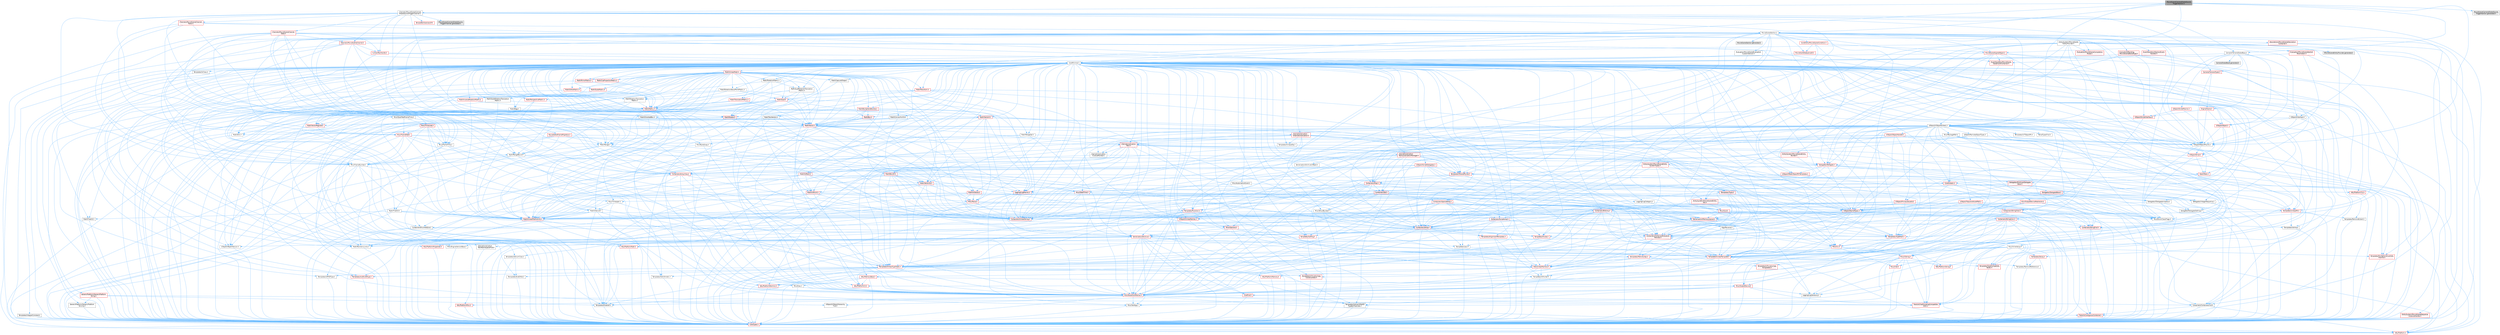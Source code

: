 digraph "MovieSceneCameraShakeSourceTriggerSection.h"
{
 // INTERACTIVE_SVG=YES
 // LATEX_PDF_SIZE
  bgcolor="transparent";
  edge [fontname=Helvetica,fontsize=10,labelfontname=Helvetica,labelfontsize=10];
  node [fontname=Helvetica,fontsize=10,shape=box,height=0.2,width=0.4];
  Node1 [id="Node000001",label="MovieSceneCameraShakeSource\lTriggerSection.h",height=0.2,width=0.4,color="gray40", fillcolor="grey60", style="filled", fontcolor="black",tooltip=" "];
  Node1 -> Node2 [id="edge1_Node000001_Node000002",color="steelblue1",style="solid",tooltip=" "];
  Node2 [id="Node000002",label="Camera/CameraShakeBase.h",height=0.2,width=0.4,color="grey40", fillcolor="white", style="filled",URL="$d5/d08/CameraShakeBase_8h.html",tooltip=" "];
  Node2 -> Node3 [id="edge2_Node000002_Node000003",color="steelblue1",style="solid",tooltip=" "];
  Node3 [id="Node000003",label="CoreMinimal.h",height=0.2,width=0.4,color="grey40", fillcolor="white", style="filled",URL="$d7/d67/CoreMinimal_8h.html",tooltip=" "];
  Node3 -> Node4 [id="edge3_Node000003_Node000004",color="steelblue1",style="solid",tooltip=" "];
  Node4 [id="Node000004",label="CoreTypes.h",height=0.2,width=0.4,color="red", fillcolor="#FFF0F0", style="filled",URL="$dc/dec/CoreTypes_8h.html",tooltip=" "];
  Node4 -> Node5 [id="edge4_Node000004_Node000005",color="steelblue1",style="solid",tooltip=" "];
  Node5 [id="Node000005",label="HAL/Platform.h",height=0.2,width=0.4,color="red", fillcolor="#FFF0F0", style="filled",URL="$d9/dd0/Platform_8h.html",tooltip=" "];
  Node3 -> Node18 [id="edge5_Node000003_Node000018",color="steelblue1",style="solid",tooltip=" "];
  Node18 [id="Node000018",label="CoreFwd.h",height=0.2,width=0.4,color="red", fillcolor="#FFF0F0", style="filled",URL="$d1/d1e/CoreFwd_8h.html",tooltip=" "];
  Node18 -> Node4 [id="edge6_Node000018_Node000004",color="steelblue1",style="solid",tooltip=" "];
  Node18 -> Node19 [id="edge7_Node000018_Node000019",color="steelblue1",style="solid",tooltip=" "];
  Node19 [id="Node000019",label="Containers/ContainersFwd.h",height=0.2,width=0.4,color="grey40", fillcolor="white", style="filled",URL="$d4/d0a/ContainersFwd_8h.html",tooltip=" "];
  Node19 -> Node5 [id="edge8_Node000019_Node000005",color="steelblue1",style="solid",tooltip=" "];
  Node19 -> Node4 [id="edge9_Node000019_Node000004",color="steelblue1",style="solid",tooltip=" "];
  Node19 -> Node20 [id="edge10_Node000019_Node000020",color="steelblue1",style="solid",tooltip=" "];
  Node20 [id="Node000020",label="Traits/IsContiguousContainer.h",height=0.2,width=0.4,color="red", fillcolor="#FFF0F0", style="filled",URL="$d5/d3c/IsContiguousContainer_8h.html",tooltip=" "];
  Node20 -> Node4 [id="edge11_Node000020_Node000004",color="steelblue1",style="solid",tooltip=" "];
  Node18 -> Node24 [id="edge12_Node000018_Node000024",color="steelblue1",style="solid",tooltip=" "];
  Node24 [id="Node000024",label="UObject/UObjectHierarchy\lFwd.h",height=0.2,width=0.4,color="grey40", fillcolor="white", style="filled",URL="$d3/d13/UObjectHierarchyFwd_8h.html",tooltip=" "];
  Node3 -> Node24 [id="edge13_Node000003_Node000024",color="steelblue1",style="solid",tooltip=" "];
  Node3 -> Node19 [id="edge14_Node000003_Node000019",color="steelblue1",style="solid",tooltip=" "];
  Node3 -> Node25 [id="edge15_Node000003_Node000025",color="steelblue1",style="solid",tooltip=" "];
  Node25 [id="Node000025",label="Misc/VarArgs.h",height=0.2,width=0.4,color="grey40", fillcolor="white", style="filled",URL="$d5/d6f/VarArgs_8h.html",tooltip=" "];
  Node25 -> Node4 [id="edge16_Node000025_Node000004",color="steelblue1",style="solid",tooltip=" "];
  Node3 -> Node26 [id="edge17_Node000003_Node000026",color="steelblue1",style="solid",tooltip=" "];
  Node26 [id="Node000026",label="Logging/LogVerbosity.h",height=0.2,width=0.4,color="grey40", fillcolor="white", style="filled",URL="$d2/d8f/LogVerbosity_8h.html",tooltip=" "];
  Node26 -> Node4 [id="edge18_Node000026_Node000004",color="steelblue1",style="solid",tooltip=" "];
  Node3 -> Node27 [id="edge19_Node000003_Node000027",color="steelblue1",style="solid",tooltip=" "];
  Node27 [id="Node000027",label="Misc/OutputDevice.h",height=0.2,width=0.4,color="red", fillcolor="#FFF0F0", style="filled",URL="$d7/d32/OutputDevice_8h.html",tooltip=" "];
  Node27 -> Node18 [id="edge20_Node000027_Node000018",color="steelblue1",style="solid",tooltip=" "];
  Node27 -> Node4 [id="edge21_Node000027_Node000004",color="steelblue1",style="solid",tooltip=" "];
  Node27 -> Node26 [id="edge22_Node000027_Node000026",color="steelblue1",style="solid",tooltip=" "];
  Node27 -> Node25 [id="edge23_Node000027_Node000025",color="steelblue1",style="solid",tooltip=" "];
  Node27 -> Node28 [id="edge24_Node000027_Node000028",color="steelblue1",style="solid",tooltip=" "];
  Node28 [id="Node000028",label="Templates/IsArrayOrRefOf\lTypeByPredicate.h",height=0.2,width=0.4,color="grey40", fillcolor="white", style="filled",URL="$d6/da1/IsArrayOrRefOfTypeByPredicate_8h.html",tooltip=" "];
  Node28 -> Node4 [id="edge25_Node000028_Node000004",color="steelblue1",style="solid",tooltip=" "];
  Node27 -> Node31 [id="edge26_Node000027_Node000031",color="steelblue1",style="solid",tooltip=" "];
  Node31 [id="Node000031",label="Traits/IsCharEncodingCompatible\lWith.h",height=0.2,width=0.4,color="red", fillcolor="#FFF0F0", style="filled",URL="$df/dd1/IsCharEncodingCompatibleWith_8h.html",tooltip=" "];
  Node3 -> Node33 [id="edge27_Node000003_Node000033",color="steelblue1",style="solid",tooltip=" "];
  Node33 [id="Node000033",label="HAL/PlatformCrt.h",height=0.2,width=0.4,color="red", fillcolor="#FFF0F0", style="filled",URL="$d8/d75/PlatformCrt_8h.html",tooltip=" "];
  Node3 -> Node43 [id="edge28_Node000003_Node000043",color="steelblue1",style="solid",tooltip=" "];
  Node43 [id="Node000043",label="HAL/PlatformMisc.h",height=0.2,width=0.4,color="red", fillcolor="#FFF0F0", style="filled",URL="$d0/df5/PlatformMisc_8h.html",tooltip=" "];
  Node43 -> Node4 [id="edge29_Node000043_Node000004",color="steelblue1",style="solid",tooltip=" "];
  Node3 -> Node62 [id="edge30_Node000003_Node000062",color="steelblue1",style="solid",tooltip=" "];
  Node62 [id="Node000062",label="Misc/AssertionMacros.h",height=0.2,width=0.4,color="red", fillcolor="#FFF0F0", style="filled",URL="$d0/dfa/AssertionMacros_8h.html",tooltip=" "];
  Node62 -> Node4 [id="edge31_Node000062_Node000004",color="steelblue1",style="solid",tooltip=" "];
  Node62 -> Node5 [id="edge32_Node000062_Node000005",color="steelblue1",style="solid",tooltip=" "];
  Node62 -> Node43 [id="edge33_Node000062_Node000043",color="steelblue1",style="solid",tooltip=" "];
  Node62 -> Node63 [id="edge34_Node000062_Node000063",color="steelblue1",style="solid",tooltip=" "];
  Node63 [id="Node000063",label="Templates/EnableIf.h",height=0.2,width=0.4,color="grey40", fillcolor="white", style="filled",URL="$d7/d60/EnableIf_8h.html",tooltip=" "];
  Node63 -> Node4 [id="edge35_Node000063_Node000004",color="steelblue1",style="solid",tooltip=" "];
  Node62 -> Node28 [id="edge36_Node000062_Node000028",color="steelblue1",style="solid",tooltip=" "];
  Node62 -> Node31 [id="edge37_Node000062_Node000031",color="steelblue1",style="solid",tooltip=" "];
  Node62 -> Node25 [id="edge38_Node000062_Node000025",color="steelblue1",style="solid",tooltip=" "];
  Node3 -> Node71 [id="edge39_Node000003_Node000071",color="steelblue1",style="solid",tooltip=" "];
  Node71 [id="Node000071",label="Templates/IsPointer.h",height=0.2,width=0.4,color="grey40", fillcolor="white", style="filled",URL="$d7/d05/IsPointer_8h.html",tooltip=" "];
  Node71 -> Node4 [id="edge40_Node000071_Node000004",color="steelblue1",style="solid",tooltip=" "];
  Node3 -> Node72 [id="edge41_Node000003_Node000072",color="steelblue1",style="solid",tooltip=" "];
  Node72 [id="Node000072",label="HAL/PlatformMemory.h",height=0.2,width=0.4,color="red", fillcolor="#FFF0F0", style="filled",URL="$de/d68/PlatformMemory_8h.html",tooltip=" "];
  Node72 -> Node4 [id="edge42_Node000072_Node000004",color="steelblue1",style="solid",tooltip=" "];
  Node3 -> Node55 [id="edge43_Node000003_Node000055",color="steelblue1",style="solid",tooltip=" "];
  Node55 [id="Node000055",label="HAL/PlatformAtomics.h",height=0.2,width=0.4,color="red", fillcolor="#FFF0F0", style="filled",URL="$d3/d36/PlatformAtomics_8h.html",tooltip=" "];
  Node55 -> Node4 [id="edge44_Node000055_Node000004",color="steelblue1",style="solid",tooltip=" "];
  Node3 -> Node77 [id="edge45_Node000003_Node000077",color="steelblue1",style="solid",tooltip=" "];
  Node77 [id="Node000077",label="Misc/Exec.h",height=0.2,width=0.4,color="grey40", fillcolor="white", style="filled",URL="$de/ddb/Exec_8h.html",tooltip=" "];
  Node77 -> Node4 [id="edge46_Node000077_Node000004",color="steelblue1",style="solid",tooltip=" "];
  Node77 -> Node62 [id="edge47_Node000077_Node000062",color="steelblue1",style="solid",tooltip=" "];
  Node3 -> Node78 [id="edge48_Node000003_Node000078",color="steelblue1",style="solid",tooltip=" "];
  Node78 [id="Node000078",label="HAL/MemoryBase.h",height=0.2,width=0.4,color="red", fillcolor="#FFF0F0", style="filled",URL="$d6/d9f/MemoryBase_8h.html",tooltip=" "];
  Node78 -> Node4 [id="edge49_Node000078_Node000004",color="steelblue1",style="solid",tooltip=" "];
  Node78 -> Node55 [id="edge50_Node000078_Node000055",color="steelblue1",style="solid",tooltip=" "];
  Node78 -> Node33 [id="edge51_Node000078_Node000033",color="steelblue1",style="solid",tooltip=" "];
  Node78 -> Node77 [id="edge52_Node000078_Node000077",color="steelblue1",style="solid",tooltip=" "];
  Node78 -> Node27 [id="edge53_Node000078_Node000027",color="steelblue1",style="solid",tooltip=" "];
  Node3 -> Node88 [id="edge54_Node000003_Node000088",color="steelblue1",style="solid",tooltip=" "];
  Node88 [id="Node000088",label="HAL/UnrealMemory.h",height=0.2,width=0.4,color="red", fillcolor="#FFF0F0", style="filled",URL="$d9/d96/UnrealMemory_8h.html",tooltip=" "];
  Node88 -> Node4 [id="edge55_Node000088_Node000004",color="steelblue1",style="solid",tooltip=" "];
  Node88 -> Node78 [id="edge56_Node000088_Node000078",color="steelblue1",style="solid",tooltip=" "];
  Node88 -> Node72 [id="edge57_Node000088_Node000072",color="steelblue1",style="solid",tooltip=" "];
  Node88 -> Node71 [id="edge58_Node000088_Node000071",color="steelblue1",style="solid",tooltip=" "];
  Node3 -> Node90 [id="edge59_Node000003_Node000090",color="steelblue1",style="solid",tooltip=" "];
  Node90 [id="Node000090",label="Templates/IsArithmetic.h",height=0.2,width=0.4,color="grey40", fillcolor="white", style="filled",URL="$d2/d5d/IsArithmetic_8h.html",tooltip=" "];
  Node90 -> Node4 [id="edge60_Node000090_Node000004",color="steelblue1",style="solid",tooltip=" "];
  Node3 -> Node84 [id="edge61_Node000003_Node000084",color="steelblue1",style="solid",tooltip=" "];
  Node84 [id="Node000084",label="Templates/AndOrNot.h",height=0.2,width=0.4,color="grey40", fillcolor="white", style="filled",URL="$db/d0a/AndOrNot_8h.html",tooltip=" "];
  Node84 -> Node4 [id="edge62_Node000084_Node000004",color="steelblue1",style="solid",tooltip=" "];
  Node3 -> Node91 [id="edge63_Node000003_Node000091",color="steelblue1",style="solid",tooltip=" "];
  Node91 [id="Node000091",label="Templates/IsPODType.h",height=0.2,width=0.4,color="grey40", fillcolor="white", style="filled",URL="$d7/db1/IsPODType_8h.html",tooltip=" "];
  Node91 -> Node4 [id="edge64_Node000091_Node000004",color="steelblue1",style="solid",tooltip=" "];
  Node3 -> Node92 [id="edge65_Node000003_Node000092",color="steelblue1",style="solid",tooltip=" "];
  Node92 [id="Node000092",label="Templates/IsUECoreType.h",height=0.2,width=0.4,color="red", fillcolor="#FFF0F0", style="filled",URL="$d1/db8/IsUECoreType_8h.html",tooltip=" "];
  Node92 -> Node4 [id="edge66_Node000092_Node000004",color="steelblue1",style="solid",tooltip=" "];
  Node3 -> Node85 [id="edge67_Node000003_Node000085",color="steelblue1",style="solid",tooltip=" "];
  Node85 [id="Node000085",label="Templates/IsTriviallyCopy\lConstructible.h",height=0.2,width=0.4,color="red", fillcolor="#FFF0F0", style="filled",URL="$d3/d78/IsTriviallyCopyConstructible_8h.html",tooltip=" "];
  Node85 -> Node4 [id="edge68_Node000085_Node000004",color="steelblue1",style="solid",tooltip=" "];
  Node3 -> Node93 [id="edge69_Node000003_Node000093",color="steelblue1",style="solid",tooltip=" "];
  Node93 [id="Node000093",label="Templates/UnrealTypeTraits.h",height=0.2,width=0.4,color="red", fillcolor="#FFF0F0", style="filled",URL="$d2/d2d/UnrealTypeTraits_8h.html",tooltip=" "];
  Node93 -> Node4 [id="edge70_Node000093_Node000004",color="steelblue1",style="solid",tooltip=" "];
  Node93 -> Node71 [id="edge71_Node000093_Node000071",color="steelblue1",style="solid",tooltip=" "];
  Node93 -> Node62 [id="edge72_Node000093_Node000062",color="steelblue1",style="solid",tooltip=" "];
  Node93 -> Node84 [id="edge73_Node000093_Node000084",color="steelblue1",style="solid",tooltip=" "];
  Node93 -> Node63 [id="edge74_Node000093_Node000063",color="steelblue1",style="solid",tooltip=" "];
  Node93 -> Node90 [id="edge75_Node000093_Node000090",color="steelblue1",style="solid",tooltip=" "];
  Node93 -> Node91 [id="edge76_Node000093_Node000091",color="steelblue1",style="solid",tooltip=" "];
  Node93 -> Node92 [id="edge77_Node000093_Node000092",color="steelblue1",style="solid",tooltip=" "];
  Node93 -> Node85 [id="edge78_Node000093_Node000085",color="steelblue1",style="solid",tooltip=" "];
  Node3 -> Node63 [id="edge79_Node000003_Node000063",color="steelblue1",style="solid",tooltip=" "];
  Node3 -> Node95 [id="edge80_Node000003_Node000095",color="steelblue1",style="solid",tooltip=" "];
  Node95 [id="Node000095",label="Templates/RemoveReference.h",height=0.2,width=0.4,color="grey40", fillcolor="white", style="filled",URL="$da/dbe/RemoveReference_8h.html",tooltip=" "];
  Node95 -> Node4 [id="edge81_Node000095_Node000004",color="steelblue1",style="solid",tooltip=" "];
  Node3 -> Node96 [id="edge82_Node000003_Node000096",color="steelblue1",style="solid",tooltip=" "];
  Node96 [id="Node000096",label="Templates/IntegralConstant.h",height=0.2,width=0.4,color="grey40", fillcolor="white", style="filled",URL="$db/d1b/IntegralConstant_8h.html",tooltip=" "];
  Node96 -> Node4 [id="edge83_Node000096_Node000004",color="steelblue1",style="solid",tooltip=" "];
  Node3 -> Node97 [id="edge84_Node000003_Node000097",color="steelblue1",style="solid",tooltip=" "];
  Node97 [id="Node000097",label="Templates/IsClass.h",height=0.2,width=0.4,color="grey40", fillcolor="white", style="filled",URL="$db/dcb/IsClass_8h.html",tooltip=" "];
  Node97 -> Node4 [id="edge85_Node000097_Node000004",color="steelblue1",style="solid",tooltip=" "];
  Node3 -> Node98 [id="edge86_Node000003_Node000098",color="steelblue1",style="solid",tooltip=" "];
  Node98 [id="Node000098",label="Templates/TypeCompatible\lBytes.h",height=0.2,width=0.4,color="red", fillcolor="#FFF0F0", style="filled",URL="$df/d0a/TypeCompatibleBytes_8h.html",tooltip=" "];
  Node98 -> Node4 [id="edge87_Node000098_Node000004",color="steelblue1",style="solid",tooltip=" "];
  Node3 -> Node20 [id="edge88_Node000003_Node000020",color="steelblue1",style="solid",tooltip=" "];
  Node3 -> Node99 [id="edge89_Node000003_Node000099",color="steelblue1",style="solid",tooltip=" "];
  Node99 [id="Node000099",label="Templates/UnrealTemplate.h",height=0.2,width=0.4,color="red", fillcolor="#FFF0F0", style="filled",URL="$d4/d24/UnrealTemplate_8h.html",tooltip=" "];
  Node99 -> Node4 [id="edge90_Node000099_Node000004",color="steelblue1",style="solid",tooltip=" "];
  Node99 -> Node71 [id="edge91_Node000099_Node000071",color="steelblue1",style="solid",tooltip=" "];
  Node99 -> Node88 [id="edge92_Node000099_Node000088",color="steelblue1",style="solid",tooltip=" "];
  Node99 -> Node93 [id="edge93_Node000099_Node000093",color="steelblue1",style="solid",tooltip=" "];
  Node99 -> Node95 [id="edge94_Node000099_Node000095",color="steelblue1",style="solid",tooltip=" "];
  Node99 -> Node98 [id="edge95_Node000099_Node000098",color="steelblue1",style="solid",tooltip=" "];
  Node99 -> Node20 [id="edge96_Node000099_Node000020",color="steelblue1",style="solid",tooltip=" "];
  Node3 -> Node48 [id="edge97_Node000003_Node000048",color="steelblue1",style="solid",tooltip=" "];
  Node48 [id="Node000048",label="Math/NumericLimits.h",height=0.2,width=0.4,color="grey40", fillcolor="white", style="filled",URL="$df/d1b/NumericLimits_8h.html",tooltip=" "];
  Node48 -> Node4 [id="edge98_Node000048_Node000004",color="steelblue1",style="solid",tooltip=" "];
  Node3 -> Node103 [id="edge99_Node000003_Node000103",color="steelblue1",style="solid",tooltip=" "];
  Node103 [id="Node000103",label="HAL/PlatformMath.h",height=0.2,width=0.4,color="red", fillcolor="#FFF0F0", style="filled",URL="$dc/d53/PlatformMath_8h.html",tooltip=" "];
  Node103 -> Node4 [id="edge100_Node000103_Node000004",color="steelblue1",style="solid",tooltip=" "];
  Node3 -> Node86 [id="edge101_Node000003_Node000086",color="steelblue1",style="solid",tooltip=" "];
  Node86 [id="Node000086",label="Templates/IsTriviallyCopy\lAssignable.h",height=0.2,width=0.4,color="red", fillcolor="#FFF0F0", style="filled",URL="$d2/df2/IsTriviallyCopyAssignable_8h.html",tooltip=" "];
  Node86 -> Node4 [id="edge102_Node000086_Node000004",color="steelblue1",style="solid",tooltip=" "];
  Node3 -> Node111 [id="edge103_Node000003_Node000111",color="steelblue1",style="solid",tooltip=" "];
  Node111 [id="Node000111",label="Templates/MemoryOps.h",height=0.2,width=0.4,color="red", fillcolor="#FFF0F0", style="filled",URL="$db/dea/MemoryOps_8h.html",tooltip=" "];
  Node111 -> Node4 [id="edge104_Node000111_Node000004",color="steelblue1",style="solid",tooltip=" "];
  Node111 -> Node88 [id="edge105_Node000111_Node000088",color="steelblue1",style="solid",tooltip=" "];
  Node111 -> Node86 [id="edge106_Node000111_Node000086",color="steelblue1",style="solid",tooltip=" "];
  Node111 -> Node85 [id="edge107_Node000111_Node000085",color="steelblue1",style="solid",tooltip=" "];
  Node111 -> Node93 [id="edge108_Node000111_Node000093",color="steelblue1",style="solid",tooltip=" "];
  Node3 -> Node112 [id="edge109_Node000003_Node000112",color="steelblue1",style="solid",tooltip=" "];
  Node112 [id="Node000112",label="Containers/ContainerAllocation\lPolicies.h",height=0.2,width=0.4,color="red", fillcolor="#FFF0F0", style="filled",URL="$d7/dff/ContainerAllocationPolicies_8h.html",tooltip=" "];
  Node112 -> Node4 [id="edge110_Node000112_Node000004",color="steelblue1",style="solid",tooltip=" "];
  Node112 -> Node112 [id="edge111_Node000112_Node000112",color="steelblue1",style="solid",tooltip=" "];
  Node112 -> Node103 [id="edge112_Node000112_Node000103",color="steelblue1",style="solid",tooltip=" "];
  Node112 -> Node88 [id="edge113_Node000112_Node000088",color="steelblue1",style="solid",tooltip=" "];
  Node112 -> Node48 [id="edge114_Node000112_Node000048",color="steelblue1",style="solid",tooltip=" "];
  Node112 -> Node62 [id="edge115_Node000112_Node000062",color="steelblue1",style="solid",tooltip=" "];
  Node112 -> Node111 [id="edge116_Node000112_Node000111",color="steelblue1",style="solid",tooltip=" "];
  Node112 -> Node98 [id="edge117_Node000112_Node000098",color="steelblue1",style="solid",tooltip=" "];
  Node3 -> Node115 [id="edge118_Node000003_Node000115",color="steelblue1",style="solid",tooltip=" "];
  Node115 [id="Node000115",label="Templates/IsEnumClass.h",height=0.2,width=0.4,color="grey40", fillcolor="white", style="filled",URL="$d7/d15/IsEnumClass_8h.html",tooltip=" "];
  Node115 -> Node4 [id="edge119_Node000115_Node000004",color="steelblue1",style="solid",tooltip=" "];
  Node115 -> Node84 [id="edge120_Node000115_Node000084",color="steelblue1",style="solid",tooltip=" "];
  Node3 -> Node116 [id="edge121_Node000003_Node000116",color="steelblue1",style="solid",tooltip=" "];
  Node116 [id="Node000116",label="HAL/PlatformProperties.h",height=0.2,width=0.4,color="red", fillcolor="#FFF0F0", style="filled",URL="$d9/db0/PlatformProperties_8h.html",tooltip=" "];
  Node116 -> Node4 [id="edge122_Node000116_Node000004",color="steelblue1",style="solid",tooltip=" "];
  Node3 -> Node119 [id="edge123_Node000003_Node000119",color="steelblue1",style="solid",tooltip=" "];
  Node119 [id="Node000119",label="Misc/EngineVersionBase.h",height=0.2,width=0.4,color="grey40", fillcolor="white", style="filled",URL="$d5/d2b/EngineVersionBase_8h.html",tooltip=" "];
  Node119 -> Node4 [id="edge124_Node000119_Node000004",color="steelblue1",style="solid",tooltip=" "];
  Node3 -> Node120 [id="edge125_Node000003_Node000120",color="steelblue1",style="solid",tooltip=" "];
  Node120 [id="Node000120",label="Internationalization\l/TextNamespaceFwd.h",height=0.2,width=0.4,color="grey40", fillcolor="white", style="filled",URL="$d8/d97/TextNamespaceFwd_8h.html",tooltip=" "];
  Node120 -> Node4 [id="edge126_Node000120_Node000004",color="steelblue1",style="solid",tooltip=" "];
  Node3 -> Node121 [id="edge127_Node000003_Node000121",color="steelblue1",style="solid",tooltip=" "];
  Node121 [id="Node000121",label="Serialization/Archive.h",height=0.2,width=0.4,color="red", fillcolor="#FFF0F0", style="filled",URL="$d7/d3b/Archive_8h.html",tooltip=" "];
  Node121 -> Node18 [id="edge128_Node000121_Node000018",color="steelblue1",style="solid",tooltip=" "];
  Node121 -> Node4 [id="edge129_Node000121_Node000004",color="steelblue1",style="solid",tooltip=" "];
  Node121 -> Node116 [id="edge130_Node000121_Node000116",color="steelblue1",style="solid",tooltip=" "];
  Node121 -> Node120 [id="edge131_Node000121_Node000120",color="steelblue1",style="solid",tooltip=" "];
  Node121 -> Node62 [id="edge132_Node000121_Node000062",color="steelblue1",style="solid",tooltip=" "];
  Node121 -> Node119 [id="edge133_Node000121_Node000119",color="steelblue1",style="solid",tooltip=" "];
  Node121 -> Node25 [id="edge134_Node000121_Node000025",color="steelblue1",style="solid",tooltip=" "];
  Node121 -> Node63 [id="edge135_Node000121_Node000063",color="steelblue1",style="solid",tooltip=" "];
  Node121 -> Node28 [id="edge136_Node000121_Node000028",color="steelblue1",style="solid",tooltip=" "];
  Node121 -> Node115 [id="edge137_Node000121_Node000115",color="steelblue1",style="solid",tooltip=" "];
  Node121 -> Node99 [id="edge138_Node000121_Node000099",color="steelblue1",style="solid",tooltip=" "];
  Node121 -> Node31 [id="edge139_Node000121_Node000031",color="steelblue1",style="solid",tooltip=" "];
  Node121 -> Node124 [id="edge140_Node000121_Node000124",color="steelblue1",style="solid",tooltip=" "];
  Node124 [id="Node000124",label="UObject/ObjectVersion.h",height=0.2,width=0.4,color="grey40", fillcolor="white", style="filled",URL="$da/d63/ObjectVersion_8h.html",tooltip=" "];
  Node124 -> Node4 [id="edge141_Node000124_Node000004",color="steelblue1",style="solid",tooltip=" "];
  Node3 -> Node125 [id="edge142_Node000003_Node000125",color="steelblue1",style="solid",tooltip=" "];
  Node125 [id="Node000125",label="Templates/Less.h",height=0.2,width=0.4,color="grey40", fillcolor="white", style="filled",URL="$de/dc8/Less_8h.html",tooltip=" "];
  Node125 -> Node4 [id="edge143_Node000125_Node000004",color="steelblue1",style="solid",tooltip=" "];
  Node125 -> Node99 [id="edge144_Node000125_Node000099",color="steelblue1",style="solid",tooltip=" "];
  Node3 -> Node126 [id="edge145_Node000003_Node000126",color="steelblue1",style="solid",tooltip=" "];
  Node126 [id="Node000126",label="Templates/Sorting.h",height=0.2,width=0.4,color="red", fillcolor="#FFF0F0", style="filled",URL="$d3/d9e/Sorting_8h.html",tooltip=" "];
  Node126 -> Node4 [id="edge146_Node000126_Node000004",color="steelblue1",style="solid",tooltip=" "];
  Node126 -> Node103 [id="edge147_Node000126_Node000103",color="steelblue1",style="solid",tooltip=" "];
  Node126 -> Node125 [id="edge148_Node000126_Node000125",color="steelblue1",style="solid",tooltip=" "];
  Node3 -> Node137 [id="edge149_Node000003_Node000137",color="steelblue1",style="solid",tooltip=" "];
  Node137 [id="Node000137",label="Misc/Char.h",height=0.2,width=0.4,color="red", fillcolor="#FFF0F0", style="filled",URL="$d0/d58/Char_8h.html",tooltip=" "];
  Node137 -> Node4 [id="edge150_Node000137_Node000004",color="steelblue1",style="solid",tooltip=" "];
  Node3 -> Node140 [id="edge151_Node000003_Node000140",color="steelblue1",style="solid",tooltip=" "];
  Node140 [id="Node000140",label="GenericPlatform/GenericPlatform\lStricmp.h",height=0.2,width=0.4,color="grey40", fillcolor="white", style="filled",URL="$d2/d86/GenericPlatformStricmp_8h.html",tooltip=" "];
  Node140 -> Node4 [id="edge152_Node000140_Node000004",color="steelblue1",style="solid",tooltip=" "];
  Node3 -> Node141 [id="edge153_Node000003_Node000141",color="steelblue1",style="solid",tooltip=" "];
  Node141 [id="Node000141",label="GenericPlatform/GenericPlatform\lString.h",height=0.2,width=0.4,color="red", fillcolor="#FFF0F0", style="filled",URL="$dd/d20/GenericPlatformString_8h.html",tooltip=" "];
  Node141 -> Node4 [id="edge154_Node000141_Node000004",color="steelblue1",style="solid",tooltip=" "];
  Node141 -> Node140 [id="edge155_Node000141_Node000140",color="steelblue1",style="solid",tooltip=" "];
  Node141 -> Node63 [id="edge156_Node000141_Node000063",color="steelblue1",style="solid",tooltip=" "];
  Node141 -> Node31 [id="edge157_Node000141_Node000031",color="steelblue1",style="solid",tooltip=" "];
  Node3 -> Node74 [id="edge158_Node000003_Node000074",color="steelblue1",style="solid",tooltip=" "];
  Node74 [id="Node000074",label="HAL/PlatformString.h",height=0.2,width=0.4,color="red", fillcolor="#FFF0F0", style="filled",URL="$db/db5/PlatformString_8h.html",tooltip=" "];
  Node74 -> Node4 [id="edge159_Node000074_Node000004",color="steelblue1",style="solid",tooltip=" "];
  Node3 -> Node144 [id="edge160_Node000003_Node000144",color="steelblue1",style="solid",tooltip=" "];
  Node144 [id="Node000144",label="Misc/CString.h",height=0.2,width=0.4,color="red", fillcolor="#FFF0F0", style="filled",URL="$d2/d49/CString_8h.html",tooltip=" "];
  Node144 -> Node4 [id="edge161_Node000144_Node000004",color="steelblue1",style="solid",tooltip=" "];
  Node144 -> Node33 [id="edge162_Node000144_Node000033",color="steelblue1",style="solid",tooltip=" "];
  Node144 -> Node74 [id="edge163_Node000144_Node000074",color="steelblue1",style="solid",tooltip=" "];
  Node144 -> Node62 [id="edge164_Node000144_Node000062",color="steelblue1",style="solid",tooltip=" "];
  Node144 -> Node137 [id="edge165_Node000144_Node000137",color="steelblue1",style="solid",tooltip=" "];
  Node144 -> Node25 [id="edge166_Node000144_Node000025",color="steelblue1",style="solid",tooltip=" "];
  Node144 -> Node28 [id="edge167_Node000144_Node000028",color="steelblue1",style="solid",tooltip=" "];
  Node144 -> Node31 [id="edge168_Node000144_Node000031",color="steelblue1",style="solid",tooltip=" "];
  Node3 -> Node145 [id="edge169_Node000003_Node000145",color="steelblue1",style="solid",tooltip=" "];
  Node145 [id="Node000145",label="Misc/Crc.h",height=0.2,width=0.4,color="red", fillcolor="#FFF0F0", style="filled",URL="$d4/dd2/Crc_8h.html",tooltip=" "];
  Node145 -> Node4 [id="edge170_Node000145_Node000004",color="steelblue1",style="solid",tooltip=" "];
  Node145 -> Node74 [id="edge171_Node000145_Node000074",color="steelblue1",style="solid",tooltip=" "];
  Node145 -> Node62 [id="edge172_Node000145_Node000062",color="steelblue1",style="solid",tooltip=" "];
  Node145 -> Node144 [id="edge173_Node000145_Node000144",color="steelblue1",style="solid",tooltip=" "];
  Node145 -> Node137 [id="edge174_Node000145_Node000137",color="steelblue1",style="solid",tooltip=" "];
  Node145 -> Node93 [id="edge175_Node000145_Node000093",color="steelblue1",style="solid",tooltip=" "];
  Node3 -> Node136 [id="edge176_Node000003_Node000136",color="steelblue1",style="solid",tooltip=" "];
  Node136 [id="Node000136",label="Math/UnrealMathUtility.h",height=0.2,width=0.4,color="red", fillcolor="#FFF0F0", style="filled",URL="$db/db8/UnrealMathUtility_8h.html",tooltip=" "];
  Node136 -> Node4 [id="edge177_Node000136_Node000004",color="steelblue1",style="solid",tooltip=" "];
  Node136 -> Node62 [id="edge178_Node000136_Node000062",color="steelblue1",style="solid",tooltip=" "];
  Node136 -> Node103 [id="edge179_Node000136_Node000103",color="steelblue1",style="solid",tooltip=" "];
  Node3 -> Node146 [id="edge180_Node000003_Node000146",color="steelblue1",style="solid",tooltip=" "];
  Node146 [id="Node000146",label="Containers/UnrealString.h",height=0.2,width=0.4,color="red", fillcolor="#FFF0F0", style="filled",URL="$d5/dba/UnrealString_8h.html",tooltip=" "];
  Node3 -> Node150 [id="edge181_Node000003_Node000150",color="steelblue1",style="solid",tooltip=" "];
  Node150 [id="Node000150",label="Containers/Array.h",height=0.2,width=0.4,color="red", fillcolor="#FFF0F0", style="filled",URL="$df/dd0/Array_8h.html",tooltip=" "];
  Node150 -> Node4 [id="edge182_Node000150_Node000004",color="steelblue1",style="solid",tooltip=" "];
  Node150 -> Node62 [id="edge183_Node000150_Node000062",color="steelblue1",style="solid",tooltip=" "];
  Node150 -> Node88 [id="edge184_Node000150_Node000088",color="steelblue1",style="solid",tooltip=" "];
  Node150 -> Node93 [id="edge185_Node000150_Node000093",color="steelblue1",style="solid",tooltip=" "];
  Node150 -> Node99 [id="edge186_Node000150_Node000099",color="steelblue1",style="solid",tooltip=" "];
  Node150 -> Node112 [id="edge187_Node000150_Node000112",color="steelblue1",style="solid",tooltip=" "];
  Node150 -> Node121 [id="edge188_Node000150_Node000121",color="steelblue1",style="solid",tooltip=" "];
  Node150 -> Node129 [id="edge189_Node000150_Node000129",color="steelblue1",style="solid",tooltip=" "];
  Node129 [id="Node000129",label="Templates/Invoke.h",height=0.2,width=0.4,color="red", fillcolor="#FFF0F0", style="filled",URL="$d7/deb/Invoke_8h.html",tooltip=" "];
  Node129 -> Node4 [id="edge190_Node000129_Node000004",color="steelblue1",style="solid",tooltip=" "];
  Node129 -> Node99 [id="edge191_Node000129_Node000099",color="steelblue1",style="solid",tooltip=" "];
  Node150 -> Node125 [id="edge192_Node000150_Node000125",color="steelblue1",style="solid",tooltip=" "];
  Node150 -> Node126 [id="edge193_Node000150_Node000126",color="steelblue1",style="solid",tooltip=" "];
  Node150 -> Node173 [id="edge194_Node000150_Node000173",color="steelblue1",style="solid",tooltip=" "];
  Node173 [id="Node000173",label="Templates/AlignmentTemplates.h",height=0.2,width=0.4,color="red", fillcolor="#FFF0F0", style="filled",URL="$dd/d32/AlignmentTemplates_8h.html",tooltip=" "];
  Node173 -> Node4 [id="edge195_Node000173_Node000004",color="steelblue1",style="solid",tooltip=" "];
  Node173 -> Node71 [id="edge196_Node000173_Node000071",color="steelblue1",style="solid",tooltip=" "];
  Node3 -> Node174 [id="edge197_Node000003_Node000174",color="steelblue1",style="solid",tooltip=" "];
  Node174 [id="Node000174",label="Misc/FrameNumber.h",height=0.2,width=0.4,color="grey40", fillcolor="white", style="filled",URL="$dd/dbd/FrameNumber_8h.html",tooltip=" "];
  Node174 -> Node4 [id="edge198_Node000174_Node000004",color="steelblue1",style="solid",tooltip=" "];
  Node174 -> Node48 [id="edge199_Node000174_Node000048",color="steelblue1",style="solid",tooltip=" "];
  Node174 -> Node136 [id="edge200_Node000174_Node000136",color="steelblue1",style="solid",tooltip=" "];
  Node174 -> Node63 [id="edge201_Node000174_Node000063",color="steelblue1",style="solid",tooltip=" "];
  Node174 -> Node93 [id="edge202_Node000174_Node000093",color="steelblue1",style="solid",tooltip=" "];
  Node3 -> Node175 [id="edge203_Node000003_Node000175",color="steelblue1",style="solid",tooltip=" "];
  Node175 [id="Node000175",label="Misc/Timespan.h",height=0.2,width=0.4,color="grey40", fillcolor="white", style="filled",URL="$da/dd9/Timespan_8h.html",tooltip=" "];
  Node175 -> Node4 [id="edge204_Node000175_Node000004",color="steelblue1",style="solid",tooltip=" "];
  Node175 -> Node176 [id="edge205_Node000175_Node000176",color="steelblue1",style="solid",tooltip=" "];
  Node176 [id="Node000176",label="Math/Interval.h",height=0.2,width=0.4,color="grey40", fillcolor="white", style="filled",URL="$d1/d55/Interval_8h.html",tooltip=" "];
  Node176 -> Node4 [id="edge206_Node000176_Node000004",color="steelblue1",style="solid",tooltip=" "];
  Node176 -> Node90 [id="edge207_Node000176_Node000090",color="steelblue1",style="solid",tooltip=" "];
  Node176 -> Node93 [id="edge208_Node000176_Node000093",color="steelblue1",style="solid",tooltip=" "];
  Node176 -> Node48 [id="edge209_Node000176_Node000048",color="steelblue1",style="solid",tooltip=" "];
  Node176 -> Node136 [id="edge210_Node000176_Node000136",color="steelblue1",style="solid",tooltip=" "];
  Node175 -> Node136 [id="edge211_Node000175_Node000136",color="steelblue1",style="solid",tooltip=" "];
  Node175 -> Node62 [id="edge212_Node000175_Node000062",color="steelblue1",style="solid",tooltip=" "];
  Node3 -> Node177 [id="edge213_Node000003_Node000177",color="steelblue1",style="solid",tooltip=" "];
  Node177 [id="Node000177",label="Containers/StringConv.h",height=0.2,width=0.4,color="red", fillcolor="#FFF0F0", style="filled",URL="$d3/ddf/StringConv_8h.html",tooltip=" "];
  Node177 -> Node4 [id="edge214_Node000177_Node000004",color="steelblue1",style="solid",tooltip=" "];
  Node177 -> Node62 [id="edge215_Node000177_Node000062",color="steelblue1",style="solid",tooltip=" "];
  Node177 -> Node112 [id="edge216_Node000177_Node000112",color="steelblue1",style="solid",tooltip=" "];
  Node177 -> Node150 [id="edge217_Node000177_Node000150",color="steelblue1",style="solid",tooltip=" "];
  Node177 -> Node144 [id="edge218_Node000177_Node000144",color="steelblue1",style="solid",tooltip=" "];
  Node177 -> Node178 [id="edge219_Node000177_Node000178",color="steelblue1",style="solid",tooltip=" "];
  Node178 [id="Node000178",label="Templates/IsArray.h",height=0.2,width=0.4,color="grey40", fillcolor="white", style="filled",URL="$d8/d8d/IsArray_8h.html",tooltip=" "];
  Node178 -> Node4 [id="edge220_Node000178_Node000004",color="steelblue1",style="solid",tooltip=" "];
  Node177 -> Node99 [id="edge221_Node000177_Node000099",color="steelblue1",style="solid",tooltip=" "];
  Node177 -> Node93 [id="edge222_Node000177_Node000093",color="steelblue1",style="solid",tooltip=" "];
  Node177 -> Node31 [id="edge223_Node000177_Node000031",color="steelblue1",style="solid",tooltip=" "];
  Node177 -> Node20 [id="edge224_Node000177_Node000020",color="steelblue1",style="solid",tooltip=" "];
  Node3 -> Node179 [id="edge225_Node000003_Node000179",color="steelblue1",style="solid",tooltip=" "];
  Node179 [id="Node000179",label="UObject/UnrealNames.h",height=0.2,width=0.4,color="red", fillcolor="#FFF0F0", style="filled",URL="$d8/db1/UnrealNames_8h.html",tooltip=" "];
  Node179 -> Node4 [id="edge226_Node000179_Node000004",color="steelblue1",style="solid",tooltip=" "];
  Node3 -> Node181 [id="edge227_Node000003_Node000181",color="steelblue1",style="solid",tooltip=" "];
  Node181 [id="Node000181",label="UObject/NameTypes.h",height=0.2,width=0.4,color="red", fillcolor="#FFF0F0", style="filled",URL="$d6/d35/NameTypes_8h.html",tooltip=" "];
  Node181 -> Node4 [id="edge228_Node000181_Node000004",color="steelblue1",style="solid",tooltip=" "];
  Node181 -> Node62 [id="edge229_Node000181_Node000062",color="steelblue1",style="solid",tooltip=" "];
  Node181 -> Node88 [id="edge230_Node000181_Node000088",color="steelblue1",style="solid",tooltip=" "];
  Node181 -> Node93 [id="edge231_Node000181_Node000093",color="steelblue1",style="solid",tooltip=" "];
  Node181 -> Node99 [id="edge232_Node000181_Node000099",color="steelblue1",style="solid",tooltip=" "];
  Node181 -> Node146 [id="edge233_Node000181_Node000146",color="steelblue1",style="solid",tooltip=" "];
  Node181 -> Node177 [id="edge234_Node000181_Node000177",color="steelblue1",style="solid",tooltip=" "];
  Node181 -> Node45 [id="edge235_Node000181_Node000045",color="steelblue1",style="solid",tooltip=" "];
  Node45 [id="Node000045",label="Containers/StringFwd.h",height=0.2,width=0.4,color="red", fillcolor="#FFF0F0", style="filled",URL="$df/d37/StringFwd_8h.html",tooltip=" "];
  Node45 -> Node4 [id="edge236_Node000045_Node000004",color="steelblue1",style="solid",tooltip=" "];
  Node45 -> Node20 [id="edge237_Node000045_Node000020",color="steelblue1",style="solid",tooltip=" "];
  Node181 -> Node179 [id="edge238_Node000181_Node000179",color="steelblue1",style="solid",tooltip=" "];
  Node181 -> Node158 [id="edge239_Node000181_Node000158",color="steelblue1",style="solid",tooltip=" "];
  Node158 [id="Node000158",label="Serialization/MemoryLayout.h",height=0.2,width=0.4,color="red", fillcolor="#FFF0F0", style="filled",URL="$d7/d66/MemoryLayout_8h.html",tooltip=" "];
  Node158 -> Node161 [id="edge240_Node000158_Node000161",color="steelblue1",style="solid",tooltip=" "];
  Node161 [id="Node000161",label="Containers/EnumAsByte.h",height=0.2,width=0.4,color="grey40", fillcolor="white", style="filled",URL="$d6/d9a/EnumAsByte_8h.html",tooltip=" "];
  Node161 -> Node4 [id="edge241_Node000161_Node000004",color="steelblue1",style="solid",tooltip=" "];
  Node161 -> Node91 [id="edge242_Node000161_Node000091",color="steelblue1",style="solid",tooltip=" "];
  Node161 -> Node162 [id="edge243_Node000161_Node000162",color="steelblue1",style="solid",tooltip=" "];
  Node162 [id="Node000162",label="Templates/TypeHash.h",height=0.2,width=0.4,color="red", fillcolor="#FFF0F0", style="filled",URL="$d1/d62/TypeHash_8h.html",tooltip=" "];
  Node162 -> Node4 [id="edge244_Node000162_Node000004",color="steelblue1",style="solid",tooltip=" "];
  Node162 -> Node145 [id="edge245_Node000162_Node000145",color="steelblue1",style="solid",tooltip=" "];
  Node158 -> Node45 [id="edge246_Node000158_Node000045",color="steelblue1",style="solid",tooltip=" "];
  Node158 -> Node88 [id="edge247_Node000158_Node000088",color="steelblue1",style="solid",tooltip=" "];
  Node158 -> Node63 [id="edge248_Node000158_Node000063",color="steelblue1",style="solid",tooltip=" "];
  Node158 -> Node99 [id="edge249_Node000158_Node000099",color="steelblue1",style="solid",tooltip=" "];
  Node3 -> Node189 [id="edge250_Node000003_Node000189",color="steelblue1",style="solid",tooltip=" "];
  Node189 [id="Node000189",label="Misc/Parse.h",height=0.2,width=0.4,color="red", fillcolor="#FFF0F0", style="filled",URL="$dc/d71/Parse_8h.html",tooltip=" "];
  Node189 -> Node45 [id="edge251_Node000189_Node000045",color="steelblue1",style="solid",tooltip=" "];
  Node189 -> Node146 [id="edge252_Node000189_Node000146",color="steelblue1",style="solid",tooltip=" "];
  Node189 -> Node4 [id="edge253_Node000189_Node000004",color="steelblue1",style="solid",tooltip=" "];
  Node189 -> Node33 [id="edge254_Node000189_Node000033",color="steelblue1",style="solid",tooltip=" "];
  Node189 -> Node50 [id="edge255_Node000189_Node000050",color="steelblue1",style="solid",tooltip=" "];
  Node50 [id="Node000050",label="Misc/EnumClassFlags.h",height=0.2,width=0.4,color="grey40", fillcolor="white", style="filled",URL="$d8/de7/EnumClassFlags_8h.html",tooltip=" "];
  Node189 -> Node190 [id="edge256_Node000189_Node000190",color="steelblue1",style="solid",tooltip=" "];
  Node190 [id="Node000190",label="Templates/Function.h",height=0.2,width=0.4,color="red", fillcolor="#FFF0F0", style="filled",URL="$df/df5/Function_8h.html",tooltip=" "];
  Node190 -> Node4 [id="edge257_Node000190_Node000004",color="steelblue1",style="solid",tooltip=" "];
  Node190 -> Node62 [id="edge258_Node000190_Node000062",color="steelblue1",style="solid",tooltip=" "];
  Node190 -> Node88 [id="edge259_Node000190_Node000088",color="steelblue1",style="solid",tooltip=" "];
  Node190 -> Node93 [id="edge260_Node000190_Node000093",color="steelblue1",style="solid",tooltip=" "];
  Node190 -> Node129 [id="edge261_Node000190_Node000129",color="steelblue1",style="solid",tooltip=" "];
  Node190 -> Node99 [id="edge262_Node000190_Node000099",color="steelblue1",style="solid",tooltip=" "];
  Node190 -> Node136 [id="edge263_Node000190_Node000136",color="steelblue1",style="solid",tooltip=" "];
  Node3 -> Node173 [id="edge264_Node000003_Node000173",color="steelblue1",style="solid",tooltip=" "];
  Node3 -> Node192 [id="edge265_Node000003_Node000192",color="steelblue1",style="solid",tooltip=" "];
  Node192 [id="Node000192",label="Misc/StructBuilder.h",height=0.2,width=0.4,color="grey40", fillcolor="white", style="filled",URL="$d9/db3/StructBuilder_8h.html",tooltip=" "];
  Node192 -> Node4 [id="edge266_Node000192_Node000004",color="steelblue1",style="solid",tooltip=" "];
  Node192 -> Node136 [id="edge267_Node000192_Node000136",color="steelblue1",style="solid",tooltip=" "];
  Node192 -> Node173 [id="edge268_Node000192_Node000173",color="steelblue1",style="solid",tooltip=" "];
  Node3 -> Node105 [id="edge269_Node000003_Node000105",color="steelblue1",style="solid",tooltip=" "];
  Node105 [id="Node000105",label="Templates/Decay.h",height=0.2,width=0.4,color="red", fillcolor="#FFF0F0", style="filled",URL="$dd/d0f/Decay_8h.html",tooltip=" "];
  Node105 -> Node4 [id="edge270_Node000105_Node000004",color="steelblue1",style="solid",tooltip=" "];
  Node105 -> Node95 [id="edge271_Node000105_Node000095",color="steelblue1",style="solid",tooltip=" "];
  Node3 -> Node193 [id="edge272_Node000003_Node000193",color="steelblue1",style="solid",tooltip=" "];
  Node193 [id="Node000193",label="Templates/PointerIsConvertible\lFromTo.h",height=0.2,width=0.4,color="red", fillcolor="#FFF0F0", style="filled",URL="$d6/d65/PointerIsConvertibleFromTo_8h.html",tooltip=" "];
  Node193 -> Node4 [id="edge273_Node000193_Node000004",color="steelblue1",style="solid",tooltip=" "];
  Node3 -> Node129 [id="edge274_Node000003_Node000129",color="steelblue1",style="solid",tooltip=" "];
  Node3 -> Node190 [id="edge275_Node000003_Node000190",color="steelblue1",style="solid",tooltip=" "];
  Node3 -> Node162 [id="edge276_Node000003_Node000162",color="steelblue1",style="solid",tooltip=" "];
  Node3 -> Node194 [id="edge277_Node000003_Node000194",color="steelblue1",style="solid",tooltip=" "];
  Node194 [id="Node000194",label="Containers/ScriptArray.h",height=0.2,width=0.4,color="red", fillcolor="#FFF0F0", style="filled",URL="$dc/daf/ScriptArray_8h.html",tooltip=" "];
  Node194 -> Node4 [id="edge278_Node000194_Node000004",color="steelblue1",style="solid",tooltip=" "];
  Node194 -> Node62 [id="edge279_Node000194_Node000062",color="steelblue1",style="solid",tooltip=" "];
  Node194 -> Node88 [id="edge280_Node000194_Node000088",color="steelblue1",style="solid",tooltip=" "];
  Node194 -> Node112 [id="edge281_Node000194_Node000112",color="steelblue1",style="solid",tooltip=" "];
  Node194 -> Node150 [id="edge282_Node000194_Node000150",color="steelblue1",style="solid",tooltip=" "];
  Node3 -> Node195 [id="edge283_Node000003_Node000195",color="steelblue1",style="solid",tooltip=" "];
  Node195 [id="Node000195",label="Containers/BitArray.h",height=0.2,width=0.4,color="red", fillcolor="#FFF0F0", style="filled",URL="$d1/de4/BitArray_8h.html",tooltip=" "];
  Node195 -> Node112 [id="edge284_Node000195_Node000112",color="steelblue1",style="solid",tooltip=" "];
  Node195 -> Node4 [id="edge285_Node000195_Node000004",color="steelblue1",style="solid",tooltip=" "];
  Node195 -> Node55 [id="edge286_Node000195_Node000055",color="steelblue1",style="solid",tooltip=" "];
  Node195 -> Node88 [id="edge287_Node000195_Node000088",color="steelblue1",style="solid",tooltip=" "];
  Node195 -> Node136 [id="edge288_Node000195_Node000136",color="steelblue1",style="solid",tooltip=" "];
  Node195 -> Node62 [id="edge289_Node000195_Node000062",color="steelblue1",style="solid",tooltip=" "];
  Node195 -> Node50 [id="edge290_Node000195_Node000050",color="steelblue1",style="solid",tooltip=" "];
  Node195 -> Node121 [id="edge291_Node000195_Node000121",color="steelblue1",style="solid",tooltip=" "];
  Node195 -> Node158 [id="edge292_Node000195_Node000158",color="steelblue1",style="solid",tooltip=" "];
  Node195 -> Node63 [id="edge293_Node000195_Node000063",color="steelblue1",style="solid",tooltip=" "];
  Node195 -> Node129 [id="edge294_Node000195_Node000129",color="steelblue1",style="solid",tooltip=" "];
  Node195 -> Node99 [id="edge295_Node000195_Node000099",color="steelblue1",style="solid",tooltip=" "];
  Node195 -> Node93 [id="edge296_Node000195_Node000093",color="steelblue1",style="solid",tooltip=" "];
  Node3 -> Node196 [id="edge297_Node000003_Node000196",color="steelblue1",style="solid",tooltip=" "];
  Node196 [id="Node000196",label="Containers/SparseArray.h",height=0.2,width=0.4,color="red", fillcolor="#FFF0F0", style="filled",URL="$d5/dbf/SparseArray_8h.html",tooltip=" "];
  Node196 -> Node4 [id="edge298_Node000196_Node000004",color="steelblue1",style="solid",tooltip=" "];
  Node196 -> Node62 [id="edge299_Node000196_Node000062",color="steelblue1",style="solid",tooltip=" "];
  Node196 -> Node88 [id="edge300_Node000196_Node000088",color="steelblue1",style="solid",tooltip=" "];
  Node196 -> Node93 [id="edge301_Node000196_Node000093",color="steelblue1",style="solid",tooltip=" "];
  Node196 -> Node99 [id="edge302_Node000196_Node000099",color="steelblue1",style="solid",tooltip=" "];
  Node196 -> Node112 [id="edge303_Node000196_Node000112",color="steelblue1",style="solid",tooltip=" "];
  Node196 -> Node125 [id="edge304_Node000196_Node000125",color="steelblue1",style="solid",tooltip=" "];
  Node196 -> Node150 [id="edge305_Node000196_Node000150",color="steelblue1",style="solid",tooltip=" "];
  Node196 -> Node136 [id="edge306_Node000196_Node000136",color="steelblue1",style="solid",tooltip=" "];
  Node196 -> Node194 [id="edge307_Node000196_Node000194",color="steelblue1",style="solid",tooltip=" "];
  Node196 -> Node195 [id="edge308_Node000196_Node000195",color="steelblue1",style="solid",tooltip=" "];
  Node196 -> Node146 [id="edge309_Node000196_Node000146",color="steelblue1",style="solid",tooltip=" "];
  Node3 -> Node212 [id="edge310_Node000003_Node000212",color="steelblue1",style="solid",tooltip=" "];
  Node212 [id="Node000212",label="Containers/Set.h",height=0.2,width=0.4,color="red", fillcolor="#FFF0F0", style="filled",URL="$d4/d45/Set_8h.html",tooltip=" "];
  Node212 -> Node112 [id="edge311_Node000212_Node000112",color="steelblue1",style="solid",tooltip=" "];
  Node212 -> Node196 [id="edge312_Node000212_Node000196",color="steelblue1",style="solid",tooltip=" "];
  Node212 -> Node19 [id="edge313_Node000212_Node000019",color="steelblue1",style="solid",tooltip=" "];
  Node212 -> Node136 [id="edge314_Node000212_Node000136",color="steelblue1",style="solid",tooltip=" "];
  Node212 -> Node62 [id="edge315_Node000212_Node000062",color="steelblue1",style="solid",tooltip=" "];
  Node212 -> Node192 [id="edge316_Node000212_Node000192",color="steelblue1",style="solid",tooltip=" "];
  Node212 -> Node190 [id="edge317_Node000212_Node000190",color="steelblue1",style="solid",tooltip=" "];
  Node212 -> Node126 [id="edge318_Node000212_Node000126",color="steelblue1",style="solid",tooltip=" "];
  Node212 -> Node162 [id="edge319_Node000212_Node000162",color="steelblue1",style="solid",tooltip=" "];
  Node212 -> Node99 [id="edge320_Node000212_Node000099",color="steelblue1",style="solid",tooltip=" "];
  Node3 -> Node215 [id="edge321_Node000003_Node000215",color="steelblue1",style="solid",tooltip=" "];
  Node215 [id="Node000215",label="Algo/Reverse.h",height=0.2,width=0.4,color="grey40", fillcolor="white", style="filled",URL="$d5/d93/Reverse_8h.html",tooltip=" "];
  Node215 -> Node4 [id="edge322_Node000215_Node000004",color="steelblue1",style="solid",tooltip=" "];
  Node215 -> Node99 [id="edge323_Node000215_Node000099",color="steelblue1",style="solid",tooltip=" "];
  Node3 -> Node216 [id="edge324_Node000003_Node000216",color="steelblue1",style="solid",tooltip=" "];
  Node216 [id="Node000216",label="Containers/Map.h",height=0.2,width=0.4,color="red", fillcolor="#FFF0F0", style="filled",URL="$df/d79/Map_8h.html",tooltip=" "];
  Node216 -> Node4 [id="edge325_Node000216_Node000004",color="steelblue1",style="solid",tooltip=" "];
  Node216 -> Node215 [id="edge326_Node000216_Node000215",color="steelblue1",style="solid",tooltip=" "];
  Node216 -> Node212 [id="edge327_Node000216_Node000212",color="steelblue1",style="solid",tooltip=" "];
  Node216 -> Node146 [id="edge328_Node000216_Node000146",color="steelblue1",style="solid",tooltip=" "];
  Node216 -> Node62 [id="edge329_Node000216_Node000062",color="steelblue1",style="solid",tooltip=" "];
  Node216 -> Node192 [id="edge330_Node000216_Node000192",color="steelblue1",style="solid",tooltip=" "];
  Node216 -> Node190 [id="edge331_Node000216_Node000190",color="steelblue1",style="solid",tooltip=" "];
  Node216 -> Node126 [id="edge332_Node000216_Node000126",color="steelblue1",style="solid",tooltip=" "];
  Node216 -> Node217 [id="edge333_Node000216_Node000217",color="steelblue1",style="solid",tooltip=" "];
  Node217 [id="Node000217",label="Templates/Tuple.h",height=0.2,width=0.4,color="red", fillcolor="#FFF0F0", style="filled",URL="$d2/d4f/Tuple_8h.html",tooltip=" "];
  Node217 -> Node4 [id="edge334_Node000217_Node000004",color="steelblue1",style="solid",tooltip=" "];
  Node217 -> Node99 [id="edge335_Node000217_Node000099",color="steelblue1",style="solid",tooltip=" "];
  Node217 -> Node218 [id="edge336_Node000217_Node000218",color="steelblue1",style="solid",tooltip=" "];
  Node218 [id="Node000218",label="Delegates/IntegerSequence.h",height=0.2,width=0.4,color="grey40", fillcolor="white", style="filled",URL="$d2/dcc/IntegerSequence_8h.html",tooltip=" "];
  Node218 -> Node4 [id="edge337_Node000218_Node000004",color="steelblue1",style="solid",tooltip=" "];
  Node217 -> Node129 [id="edge338_Node000217_Node000129",color="steelblue1",style="solid",tooltip=" "];
  Node217 -> Node158 [id="edge339_Node000217_Node000158",color="steelblue1",style="solid",tooltip=" "];
  Node217 -> Node162 [id="edge340_Node000217_Node000162",color="steelblue1",style="solid",tooltip=" "];
  Node216 -> Node99 [id="edge341_Node000216_Node000099",color="steelblue1",style="solid",tooltip=" "];
  Node216 -> Node93 [id="edge342_Node000216_Node000093",color="steelblue1",style="solid",tooltip=" "];
  Node3 -> Node220 [id="edge343_Node000003_Node000220",color="steelblue1",style="solid",tooltip=" "];
  Node220 [id="Node000220",label="Math/IntPoint.h",height=0.2,width=0.4,color="red", fillcolor="#FFF0F0", style="filled",URL="$d3/df7/IntPoint_8h.html",tooltip=" "];
  Node220 -> Node4 [id="edge344_Node000220_Node000004",color="steelblue1",style="solid",tooltip=" "];
  Node220 -> Node62 [id="edge345_Node000220_Node000062",color="steelblue1",style="solid",tooltip=" "];
  Node220 -> Node189 [id="edge346_Node000220_Node000189",color="steelblue1",style="solid",tooltip=" "];
  Node220 -> Node136 [id="edge347_Node000220_Node000136",color="steelblue1",style="solid",tooltip=" "];
  Node220 -> Node146 [id="edge348_Node000220_Node000146",color="steelblue1",style="solid",tooltip=" "];
  Node220 -> Node162 [id="edge349_Node000220_Node000162",color="steelblue1",style="solid",tooltip=" "];
  Node3 -> Node222 [id="edge350_Node000003_Node000222",color="steelblue1",style="solid",tooltip=" "];
  Node222 [id="Node000222",label="Math/IntVector.h",height=0.2,width=0.4,color="red", fillcolor="#FFF0F0", style="filled",URL="$d7/d44/IntVector_8h.html",tooltip=" "];
  Node222 -> Node4 [id="edge351_Node000222_Node000004",color="steelblue1",style="solid",tooltip=" "];
  Node222 -> Node145 [id="edge352_Node000222_Node000145",color="steelblue1",style="solid",tooltip=" "];
  Node222 -> Node189 [id="edge353_Node000222_Node000189",color="steelblue1",style="solid",tooltip=" "];
  Node222 -> Node136 [id="edge354_Node000222_Node000136",color="steelblue1",style="solid",tooltip=" "];
  Node222 -> Node146 [id="edge355_Node000222_Node000146",color="steelblue1",style="solid",tooltip=" "];
  Node3 -> Node223 [id="edge356_Node000003_Node000223",color="steelblue1",style="solid",tooltip=" "];
  Node223 [id="Node000223",label="Logging/LogCategory.h",height=0.2,width=0.4,color="grey40", fillcolor="white", style="filled",URL="$d9/d36/LogCategory_8h.html",tooltip=" "];
  Node223 -> Node4 [id="edge357_Node000223_Node000004",color="steelblue1",style="solid",tooltip=" "];
  Node223 -> Node26 [id="edge358_Node000223_Node000026",color="steelblue1",style="solid",tooltip=" "];
  Node223 -> Node181 [id="edge359_Node000223_Node000181",color="steelblue1",style="solid",tooltip=" "];
  Node3 -> Node224 [id="edge360_Node000003_Node000224",color="steelblue1",style="solid",tooltip=" "];
  Node224 [id="Node000224",label="Logging/LogMacros.h",height=0.2,width=0.4,color="red", fillcolor="#FFF0F0", style="filled",URL="$d0/d16/LogMacros_8h.html",tooltip=" "];
  Node224 -> Node146 [id="edge361_Node000224_Node000146",color="steelblue1",style="solid",tooltip=" "];
  Node224 -> Node4 [id="edge362_Node000224_Node000004",color="steelblue1",style="solid",tooltip=" "];
  Node224 -> Node223 [id="edge363_Node000224_Node000223",color="steelblue1",style="solid",tooltip=" "];
  Node224 -> Node26 [id="edge364_Node000224_Node000026",color="steelblue1",style="solid",tooltip=" "];
  Node224 -> Node62 [id="edge365_Node000224_Node000062",color="steelblue1",style="solid",tooltip=" "];
  Node224 -> Node25 [id="edge366_Node000224_Node000025",color="steelblue1",style="solid",tooltip=" "];
  Node224 -> Node63 [id="edge367_Node000224_Node000063",color="steelblue1",style="solid",tooltip=" "];
  Node224 -> Node28 [id="edge368_Node000224_Node000028",color="steelblue1",style="solid",tooltip=" "];
  Node224 -> Node31 [id="edge369_Node000224_Node000031",color="steelblue1",style="solid",tooltip=" "];
  Node3 -> Node227 [id="edge370_Node000003_Node000227",color="steelblue1",style="solid",tooltip=" "];
  Node227 [id="Node000227",label="Math/Vector2D.h",height=0.2,width=0.4,color="red", fillcolor="#FFF0F0", style="filled",URL="$d3/db0/Vector2D_8h.html",tooltip=" "];
  Node227 -> Node4 [id="edge371_Node000227_Node000004",color="steelblue1",style="solid",tooltip=" "];
  Node227 -> Node62 [id="edge372_Node000227_Node000062",color="steelblue1",style="solid",tooltip=" "];
  Node227 -> Node145 [id="edge373_Node000227_Node000145",color="steelblue1",style="solid",tooltip=" "];
  Node227 -> Node136 [id="edge374_Node000227_Node000136",color="steelblue1",style="solid",tooltip=" "];
  Node227 -> Node146 [id="edge375_Node000227_Node000146",color="steelblue1",style="solid",tooltip=" "];
  Node227 -> Node189 [id="edge376_Node000227_Node000189",color="steelblue1",style="solid",tooltip=" "];
  Node227 -> Node220 [id="edge377_Node000227_Node000220",color="steelblue1",style="solid",tooltip=" "];
  Node227 -> Node224 [id="edge378_Node000227_Node000224",color="steelblue1",style="solid",tooltip=" "];
  Node3 -> Node231 [id="edge379_Node000003_Node000231",color="steelblue1",style="solid",tooltip=" "];
  Node231 [id="Node000231",label="Math/IntRect.h",height=0.2,width=0.4,color="red", fillcolor="#FFF0F0", style="filled",URL="$d7/d53/IntRect_8h.html",tooltip=" "];
  Node231 -> Node4 [id="edge380_Node000231_Node000004",color="steelblue1",style="solid",tooltip=" "];
  Node231 -> Node136 [id="edge381_Node000231_Node000136",color="steelblue1",style="solid",tooltip=" "];
  Node231 -> Node146 [id="edge382_Node000231_Node000146",color="steelblue1",style="solid",tooltip=" "];
  Node231 -> Node220 [id="edge383_Node000231_Node000220",color="steelblue1",style="solid",tooltip=" "];
  Node231 -> Node227 [id="edge384_Node000231_Node000227",color="steelblue1",style="solid",tooltip=" "];
  Node3 -> Node232 [id="edge385_Node000003_Node000232",color="steelblue1",style="solid",tooltip=" "];
  Node232 [id="Node000232",label="Misc/ByteSwap.h",height=0.2,width=0.4,color="grey40", fillcolor="white", style="filled",URL="$dc/dd7/ByteSwap_8h.html",tooltip=" "];
  Node232 -> Node4 [id="edge386_Node000232_Node000004",color="steelblue1",style="solid",tooltip=" "];
  Node232 -> Node33 [id="edge387_Node000232_Node000033",color="steelblue1",style="solid",tooltip=" "];
  Node3 -> Node161 [id="edge388_Node000003_Node000161",color="steelblue1",style="solid",tooltip=" "];
  Node3 -> Node233 [id="edge389_Node000003_Node000233",color="steelblue1",style="solid",tooltip=" "];
  Node233 [id="Node000233",label="HAL/PlatformTLS.h",height=0.2,width=0.4,color="red", fillcolor="#FFF0F0", style="filled",URL="$d0/def/PlatformTLS_8h.html",tooltip=" "];
  Node233 -> Node4 [id="edge390_Node000233_Node000004",color="steelblue1",style="solid",tooltip=" "];
  Node3 -> Node236 [id="edge391_Node000003_Node000236",color="steelblue1",style="solid",tooltip=" "];
  Node236 [id="Node000236",label="CoreGlobals.h",height=0.2,width=0.4,color="red", fillcolor="#FFF0F0", style="filled",URL="$d5/d8c/CoreGlobals_8h.html",tooltip=" "];
  Node236 -> Node146 [id="edge392_Node000236_Node000146",color="steelblue1",style="solid",tooltip=" "];
  Node236 -> Node4 [id="edge393_Node000236_Node000004",color="steelblue1",style="solid",tooltip=" "];
  Node236 -> Node233 [id="edge394_Node000236_Node000233",color="steelblue1",style="solid",tooltip=" "];
  Node236 -> Node224 [id="edge395_Node000236_Node000224",color="steelblue1",style="solid",tooltip=" "];
  Node236 -> Node50 [id="edge396_Node000236_Node000050",color="steelblue1",style="solid",tooltip=" "];
  Node236 -> Node27 [id="edge397_Node000236_Node000027",color="steelblue1",style="solid",tooltip=" "];
  Node236 -> Node181 [id="edge398_Node000236_Node000181",color="steelblue1",style="solid",tooltip=" "];
  Node3 -> Node237 [id="edge399_Node000003_Node000237",color="steelblue1",style="solid",tooltip=" "];
  Node237 [id="Node000237",label="Templates/SharedPointer.h",height=0.2,width=0.4,color="red", fillcolor="#FFF0F0", style="filled",URL="$d2/d17/SharedPointer_8h.html",tooltip=" "];
  Node237 -> Node4 [id="edge400_Node000237_Node000004",color="steelblue1",style="solid",tooltip=" "];
  Node237 -> Node193 [id="edge401_Node000237_Node000193",color="steelblue1",style="solid",tooltip=" "];
  Node237 -> Node62 [id="edge402_Node000237_Node000062",color="steelblue1",style="solid",tooltip=" "];
  Node237 -> Node88 [id="edge403_Node000237_Node000088",color="steelblue1",style="solid",tooltip=" "];
  Node237 -> Node150 [id="edge404_Node000237_Node000150",color="steelblue1",style="solid",tooltip=" "];
  Node237 -> Node216 [id="edge405_Node000237_Node000216",color="steelblue1",style="solid",tooltip=" "];
  Node237 -> Node236 [id="edge406_Node000237_Node000236",color="steelblue1",style="solid",tooltip=" "];
  Node3 -> Node242 [id="edge407_Node000003_Node000242",color="steelblue1",style="solid",tooltip=" "];
  Node242 [id="Node000242",label="Internationalization\l/CulturePointer.h",height=0.2,width=0.4,color="grey40", fillcolor="white", style="filled",URL="$d6/dbe/CulturePointer_8h.html",tooltip=" "];
  Node242 -> Node4 [id="edge408_Node000242_Node000004",color="steelblue1",style="solid",tooltip=" "];
  Node242 -> Node237 [id="edge409_Node000242_Node000237",color="steelblue1",style="solid",tooltip=" "];
  Node3 -> Node243 [id="edge410_Node000003_Node000243",color="steelblue1",style="solid",tooltip=" "];
  Node243 [id="Node000243",label="UObject/WeakObjectPtrTemplates.h",height=0.2,width=0.4,color="red", fillcolor="#FFF0F0", style="filled",URL="$d8/d3b/WeakObjectPtrTemplates_8h.html",tooltip=" "];
  Node243 -> Node4 [id="edge411_Node000243_Node000004",color="steelblue1",style="solid",tooltip=" "];
  Node243 -> Node216 [id="edge412_Node000243_Node000216",color="steelblue1",style="solid",tooltip=" "];
  Node3 -> Node246 [id="edge413_Node000003_Node000246",color="steelblue1",style="solid",tooltip=" "];
  Node246 [id="Node000246",label="Delegates/DelegateSettings.h",height=0.2,width=0.4,color="grey40", fillcolor="white", style="filled",URL="$d0/d97/DelegateSettings_8h.html",tooltip=" "];
  Node246 -> Node4 [id="edge414_Node000246_Node000004",color="steelblue1",style="solid",tooltip=" "];
  Node3 -> Node247 [id="edge415_Node000003_Node000247",color="steelblue1",style="solid",tooltip=" "];
  Node247 [id="Node000247",label="Delegates/IDelegateInstance.h",height=0.2,width=0.4,color="grey40", fillcolor="white", style="filled",URL="$d2/d10/IDelegateInstance_8h.html",tooltip=" "];
  Node247 -> Node4 [id="edge416_Node000247_Node000004",color="steelblue1",style="solid",tooltip=" "];
  Node247 -> Node162 [id="edge417_Node000247_Node000162",color="steelblue1",style="solid",tooltip=" "];
  Node247 -> Node181 [id="edge418_Node000247_Node000181",color="steelblue1",style="solid",tooltip=" "];
  Node247 -> Node246 [id="edge419_Node000247_Node000246",color="steelblue1",style="solid",tooltip=" "];
  Node3 -> Node248 [id="edge420_Node000003_Node000248",color="steelblue1",style="solid",tooltip=" "];
  Node248 [id="Node000248",label="Delegates/DelegateBase.h",height=0.2,width=0.4,color="red", fillcolor="#FFF0F0", style="filled",URL="$da/d67/DelegateBase_8h.html",tooltip=" "];
  Node248 -> Node4 [id="edge421_Node000248_Node000004",color="steelblue1",style="solid",tooltip=" "];
  Node248 -> Node112 [id="edge422_Node000248_Node000112",color="steelblue1",style="solid",tooltip=" "];
  Node248 -> Node136 [id="edge423_Node000248_Node000136",color="steelblue1",style="solid",tooltip=" "];
  Node248 -> Node181 [id="edge424_Node000248_Node000181",color="steelblue1",style="solid",tooltip=" "];
  Node248 -> Node246 [id="edge425_Node000248_Node000246",color="steelblue1",style="solid",tooltip=" "];
  Node248 -> Node247 [id="edge426_Node000248_Node000247",color="steelblue1",style="solid",tooltip=" "];
  Node3 -> Node256 [id="edge427_Node000003_Node000256",color="steelblue1",style="solid",tooltip=" "];
  Node256 [id="Node000256",label="Delegates/MulticastDelegate\lBase.h",height=0.2,width=0.4,color="red", fillcolor="#FFF0F0", style="filled",URL="$db/d16/MulticastDelegateBase_8h.html",tooltip=" "];
  Node256 -> Node4 [id="edge428_Node000256_Node000004",color="steelblue1",style="solid",tooltip=" "];
  Node256 -> Node112 [id="edge429_Node000256_Node000112",color="steelblue1",style="solid",tooltip=" "];
  Node256 -> Node150 [id="edge430_Node000256_Node000150",color="steelblue1",style="solid",tooltip=" "];
  Node256 -> Node136 [id="edge431_Node000256_Node000136",color="steelblue1",style="solid",tooltip=" "];
  Node256 -> Node247 [id="edge432_Node000256_Node000247",color="steelblue1",style="solid",tooltip=" "];
  Node256 -> Node248 [id="edge433_Node000256_Node000248",color="steelblue1",style="solid",tooltip=" "];
  Node3 -> Node218 [id="edge434_Node000003_Node000218",color="steelblue1",style="solid",tooltip=" "];
  Node3 -> Node217 [id="edge435_Node000003_Node000217",color="steelblue1",style="solid",tooltip=" "];
  Node3 -> Node257 [id="edge436_Node000003_Node000257",color="steelblue1",style="solid",tooltip=" "];
  Node257 [id="Node000257",label="UObject/ScriptDelegates.h",height=0.2,width=0.4,color="red", fillcolor="#FFF0F0", style="filled",URL="$de/d81/ScriptDelegates_8h.html",tooltip=" "];
  Node257 -> Node150 [id="edge437_Node000257_Node000150",color="steelblue1",style="solid",tooltip=" "];
  Node257 -> Node112 [id="edge438_Node000257_Node000112",color="steelblue1",style="solid",tooltip=" "];
  Node257 -> Node146 [id="edge439_Node000257_Node000146",color="steelblue1",style="solid",tooltip=" "];
  Node257 -> Node62 [id="edge440_Node000257_Node000062",color="steelblue1",style="solid",tooltip=" "];
  Node257 -> Node237 [id="edge441_Node000257_Node000237",color="steelblue1",style="solid",tooltip=" "];
  Node257 -> Node162 [id="edge442_Node000257_Node000162",color="steelblue1",style="solid",tooltip=" "];
  Node257 -> Node93 [id="edge443_Node000257_Node000093",color="steelblue1",style="solid",tooltip=" "];
  Node257 -> Node181 [id="edge444_Node000257_Node000181",color="steelblue1",style="solid",tooltip=" "];
  Node3 -> Node259 [id="edge445_Node000003_Node000259",color="steelblue1",style="solid",tooltip=" "];
  Node259 [id="Node000259",label="Delegates/Delegate.h",height=0.2,width=0.4,color="red", fillcolor="#FFF0F0", style="filled",URL="$d4/d80/Delegate_8h.html",tooltip=" "];
  Node259 -> Node4 [id="edge446_Node000259_Node000004",color="steelblue1",style="solid",tooltip=" "];
  Node259 -> Node62 [id="edge447_Node000259_Node000062",color="steelblue1",style="solid",tooltip=" "];
  Node259 -> Node181 [id="edge448_Node000259_Node000181",color="steelblue1",style="solid",tooltip=" "];
  Node259 -> Node237 [id="edge449_Node000259_Node000237",color="steelblue1",style="solid",tooltip=" "];
  Node259 -> Node243 [id="edge450_Node000259_Node000243",color="steelblue1",style="solid",tooltip=" "];
  Node259 -> Node256 [id="edge451_Node000259_Node000256",color="steelblue1",style="solid",tooltip=" "];
  Node259 -> Node218 [id="edge452_Node000259_Node000218",color="steelblue1",style="solid",tooltip=" "];
  Node3 -> Node264 [id="edge453_Node000003_Node000264",color="steelblue1",style="solid",tooltip=" "];
  Node264 [id="Node000264",label="Internationalization\l/TextLocalizationManager.h",height=0.2,width=0.4,color="red", fillcolor="#FFF0F0", style="filled",URL="$d5/d2e/TextLocalizationManager_8h.html",tooltip=" "];
  Node264 -> Node150 [id="edge454_Node000264_Node000150",color="steelblue1",style="solid",tooltip=" "];
  Node264 -> Node188 [id="edge455_Node000264_Node000188",color="steelblue1",style="solid",tooltip=" "];
  Node188 [id="Node000188",label="Containers/ArrayView.h",height=0.2,width=0.4,color="red", fillcolor="#FFF0F0", style="filled",URL="$d7/df4/ArrayView_8h.html",tooltip=" "];
  Node188 -> Node4 [id="edge456_Node000188_Node000004",color="steelblue1",style="solid",tooltip=" "];
  Node188 -> Node19 [id="edge457_Node000188_Node000019",color="steelblue1",style="solid",tooltip=" "];
  Node188 -> Node62 [id="edge458_Node000188_Node000062",color="steelblue1",style="solid",tooltip=" "];
  Node188 -> Node129 [id="edge459_Node000188_Node000129",color="steelblue1",style="solid",tooltip=" "];
  Node188 -> Node93 [id="edge460_Node000188_Node000093",color="steelblue1",style="solid",tooltip=" "];
  Node188 -> Node150 [id="edge461_Node000188_Node000150",color="steelblue1",style="solid",tooltip=" "];
  Node188 -> Node136 [id="edge462_Node000188_Node000136",color="steelblue1",style="solid",tooltip=" "];
  Node264 -> Node112 [id="edge463_Node000264_Node000112",color="steelblue1",style="solid",tooltip=" "];
  Node264 -> Node216 [id="edge464_Node000264_Node000216",color="steelblue1",style="solid",tooltip=" "];
  Node264 -> Node212 [id="edge465_Node000264_Node000212",color="steelblue1",style="solid",tooltip=" "];
  Node264 -> Node146 [id="edge466_Node000264_Node000146",color="steelblue1",style="solid",tooltip=" "];
  Node264 -> Node4 [id="edge467_Node000264_Node000004",color="steelblue1",style="solid",tooltip=" "];
  Node264 -> Node259 [id="edge468_Node000264_Node000259",color="steelblue1",style="solid",tooltip=" "];
  Node264 -> Node145 [id="edge469_Node000264_Node000145",color="steelblue1",style="solid",tooltip=" "];
  Node264 -> Node50 [id="edge470_Node000264_Node000050",color="steelblue1",style="solid",tooltip=" "];
  Node264 -> Node190 [id="edge471_Node000264_Node000190",color="steelblue1",style="solid",tooltip=" "];
  Node264 -> Node237 [id="edge472_Node000264_Node000237",color="steelblue1",style="solid",tooltip=" "];
  Node3 -> Node205 [id="edge473_Node000003_Node000205",color="steelblue1",style="solid",tooltip=" "];
  Node205 [id="Node000205",label="Misc/Optional.h",height=0.2,width=0.4,color="red", fillcolor="#FFF0F0", style="filled",URL="$d2/dae/Optional_8h.html",tooltip=" "];
  Node205 -> Node4 [id="edge474_Node000205_Node000004",color="steelblue1",style="solid",tooltip=" "];
  Node205 -> Node62 [id="edge475_Node000205_Node000062",color="steelblue1",style="solid",tooltip=" "];
  Node205 -> Node111 [id="edge476_Node000205_Node000111",color="steelblue1",style="solid",tooltip=" "];
  Node205 -> Node99 [id="edge477_Node000205_Node000099",color="steelblue1",style="solid",tooltip=" "];
  Node205 -> Node121 [id="edge478_Node000205_Node000121",color="steelblue1",style="solid",tooltip=" "];
  Node3 -> Node178 [id="edge479_Node000003_Node000178",color="steelblue1",style="solid",tooltip=" "];
  Node3 -> Node210 [id="edge480_Node000003_Node000210",color="steelblue1",style="solid",tooltip=" "];
  Node210 [id="Node000210",label="Templates/RemoveExtent.h",height=0.2,width=0.4,color="grey40", fillcolor="white", style="filled",URL="$dc/de9/RemoveExtent_8h.html",tooltip=" "];
  Node210 -> Node4 [id="edge481_Node000210_Node000004",color="steelblue1",style="solid",tooltip=" "];
  Node3 -> Node209 [id="edge482_Node000003_Node000209",color="steelblue1",style="solid",tooltip=" "];
  Node209 [id="Node000209",label="Templates/UniquePtr.h",height=0.2,width=0.4,color="red", fillcolor="#FFF0F0", style="filled",URL="$de/d1a/UniquePtr_8h.html",tooltip=" "];
  Node209 -> Node4 [id="edge483_Node000209_Node000004",color="steelblue1",style="solid",tooltip=" "];
  Node209 -> Node99 [id="edge484_Node000209_Node000099",color="steelblue1",style="solid",tooltip=" "];
  Node209 -> Node178 [id="edge485_Node000209_Node000178",color="steelblue1",style="solid",tooltip=" "];
  Node209 -> Node210 [id="edge486_Node000209_Node000210",color="steelblue1",style="solid",tooltip=" "];
  Node209 -> Node158 [id="edge487_Node000209_Node000158",color="steelblue1",style="solid",tooltip=" "];
  Node3 -> Node271 [id="edge488_Node000003_Node000271",color="steelblue1",style="solid",tooltip=" "];
  Node271 [id="Node000271",label="Internationalization\l/Text.h",height=0.2,width=0.4,color="red", fillcolor="#FFF0F0", style="filled",URL="$d6/d35/Text_8h.html",tooltip=" "];
  Node271 -> Node4 [id="edge489_Node000271_Node000004",color="steelblue1",style="solid",tooltip=" "];
  Node271 -> Node55 [id="edge490_Node000271_Node000055",color="steelblue1",style="solid",tooltip=" "];
  Node271 -> Node62 [id="edge491_Node000271_Node000062",color="steelblue1",style="solid",tooltip=" "];
  Node271 -> Node50 [id="edge492_Node000271_Node000050",color="steelblue1",style="solid",tooltip=" "];
  Node271 -> Node93 [id="edge493_Node000271_Node000093",color="steelblue1",style="solid",tooltip=" "];
  Node271 -> Node150 [id="edge494_Node000271_Node000150",color="steelblue1",style="solid",tooltip=" "];
  Node271 -> Node146 [id="edge495_Node000271_Node000146",color="steelblue1",style="solid",tooltip=" "];
  Node271 -> Node161 [id="edge496_Node000271_Node000161",color="steelblue1",style="solid",tooltip=" "];
  Node271 -> Node237 [id="edge497_Node000271_Node000237",color="steelblue1",style="solid",tooltip=" "];
  Node271 -> Node242 [id="edge498_Node000271_Node000242",color="steelblue1",style="solid",tooltip=" "];
  Node271 -> Node264 [id="edge499_Node000271_Node000264",color="steelblue1",style="solid",tooltip=" "];
  Node271 -> Node205 [id="edge500_Node000271_Node000205",color="steelblue1",style="solid",tooltip=" "];
  Node271 -> Node209 [id="edge501_Node000271_Node000209",color="steelblue1",style="solid",tooltip=" "];
  Node3 -> Node208 [id="edge502_Node000003_Node000208",color="steelblue1",style="solid",tooltip=" "];
  Node208 [id="Node000208",label="Templates/UniqueObj.h",height=0.2,width=0.4,color="grey40", fillcolor="white", style="filled",URL="$da/d95/UniqueObj_8h.html",tooltip=" "];
  Node208 -> Node4 [id="edge503_Node000208_Node000004",color="steelblue1",style="solid",tooltip=" "];
  Node208 -> Node209 [id="edge504_Node000208_Node000209",color="steelblue1",style="solid",tooltip=" "];
  Node3 -> Node277 [id="edge505_Node000003_Node000277",color="steelblue1",style="solid",tooltip=" "];
  Node277 [id="Node000277",label="Internationalization\l/Internationalization.h",height=0.2,width=0.4,color="red", fillcolor="#FFF0F0", style="filled",URL="$da/de4/Internationalization_8h.html",tooltip=" "];
  Node277 -> Node150 [id="edge506_Node000277_Node000150",color="steelblue1",style="solid",tooltip=" "];
  Node277 -> Node146 [id="edge507_Node000277_Node000146",color="steelblue1",style="solid",tooltip=" "];
  Node277 -> Node4 [id="edge508_Node000277_Node000004",color="steelblue1",style="solid",tooltip=" "];
  Node277 -> Node259 [id="edge509_Node000277_Node000259",color="steelblue1",style="solid",tooltip=" "];
  Node277 -> Node242 [id="edge510_Node000277_Node000242",color="steelblue1",style="solid",tooltip=" "];
  Node277 -> Node271 [id="edge511_Node000277_Node000271",color="steelblue1",style="solid",tooltip=" "];
  Node277 -> Node237 [id="edge512_Node000277_Node000237",color="steelblue1",style="solid",tooltip=" "];
  Node277 -> Node217 [id="edge513_Node000277_Node000217",color="steelblue1",style="solid",tooltip=" "];
  Node277 -> Node208 [id="edge514_Node000277_Node000208",color="steelblue1",style="solid",tooltip=" "];
  Node277 -> Node181 [id="edge515_Node000277_Node000181",color="steelblue1",style="solid",tooltip=" "];
  Node3 -> Node278 [id="edge516_Node000003_Node000278",color="steelblue1",style="solid",tooltip=" "];
  Node278 [id="Node000278",label="Math/Vector.h",height=0.2,width=0.4,color="red", fillcolor="#FFF0F0", style="filled",URL="$d6/dbe/Vector_8h.html",tooltip=" "];
  Node278 -> Node4 [id="edge517_Node000278_Node000004",color="steelblue1",style="solid",tooltip=" "];
  Node278 -> Node62 [id="edge518_Node000278_Node000062",color="steelblue1",style="solid",tooltip=" "];
  Node278 -> Node48 [id="edge519_Node000278_Node000048",color="steelblue1",style="solid",tooltip=" "];
  Node278 -> Node145 [id="edge520_Node000278_Node000145",color="steelblue1",style="solid",tooltip=" "];
  Node278 -> Node136 [id="edge521_Node000278_Node000136",color="steelblue1",style="solid",tooltip=" "];
  Node278 -> Node146 [id="edge522_Node000278_Node000146",color="steelblue1",style="solid",tooltip=" "];
  Node278 -> Node189 [id="edge523_Node000278_Node000189",color="steelblue1",style="solid",tooltip=" "];
  Node278 -> Node220 [id="edge524_Node000278_Node000220",color="steelblue1",style="solid",tooltip=" "];
  Node278 -> Node224 [id="edge525_Node000278_Node000224",color="steelblue1",style="solid",tooltip=" "];
  Node278 -> Node227 [id="edge526_Node000278_Node000227",color="steelblue1",style="solid",tooltip=" "];
  Node278 -> Node232 [id="edge527_Node000278_Node000232",color="steelblue1",style="solid",tooltip=" "];
  Node278 -> Node271 [id="edge528_Node000278_Node000271",color="steelblue1",style="solid",tooltip=" "];
  Node278 -> Node277 [id="edge529_Node000278_Node000277",color="steelblue1",style="solid",tooltip=" "];
  Node278 -> Node222 [id="edge530_Node000278_Node000222",color="steelblue1",style="solid",tooltip=" "];
  Node278 -> Node281 [id="edge531_Node000278_Node000281",color="steelblue1",style="solid",tooltip=" "];
  Node281 [id="Node000281",label="Math/Axis.h",height=0.2,width=0.4,color="grey40", fillcolor="white", style="filled",URL="$dd/dbb/Axis_8h.html",tooltip=" "];
  Node281 -> Node4 [id="edge532_Node000281_Node000004",color="steelblue1",style="solid",tooltip=" "];
  Node278 -> Node158 [id="edge533_Node000278_Node000158",color="steelblue1",style="solid",tooltip=" "];
  Node278 -> Node124 [id="edge534_Node000278_Node000124",color="steelblue1",style="solid",tooltip=" "];
  Node3 -> Node282 [id="edge535_Node000003_Node000282",color="steelblue1",style="solid",tooltip=" "];
  Node282 [id="Node000282",label="Math/Vector4.h",height=0.2,width=0.4,color="red", fillcolor="#FFF0F0", style="filled",URL="$d7/d36/Vector4_8h.html",tooltip=" "];
  Node282 -> Node4 [id="edge536_Node000282_Node000004",color="steelblue1",style="solid",tooltip=" "];
  Node282 -> Node145 [id="edge537_Node000282_Node000145",color="steelblue1",style="solid",tooltip=" "];
  Node282 -> Node136 [id="edge538_Node000282_Node000136",color="steelblue1",style="solid",tooltip=" "];
  Node282 -> Node146 [id="edge539_Node000282_Node000146",color="steelblue1",style="solid",tooltip=" "];
  Node282 -> Node189 [id="edge540_Node000282_Node000189",color="steelblue1",style="solid",tooltip=" "];
  Node282 -> Node224 [id="edge541_Node000282_Node000224",color="steelblue1",style="solid",tooltip=" "];
  Node282 -> Node227 [id="edge542_Node000282_Node000227",color="steelblue1",style="solid",tooltip=" "];
  Node282 -> Node278 [id="edge543_Node000282_Node000278",color="steelblue1",style="solid",tooltip=" "];
  Node282 -> Node158 [id="edge544_Node000282_Node000158",color="steelblue1",style="solid",tooltip=" "];
  Node3 -> Node283 [id="edge545_Node000003_Node000283",color="steelblue1",style="solid",tooltip=" "];
  Node283 [id="Node000283",label="Math/VectorRegister.h",height=0.2,width=0.4,color="red", fillcolor="#FFF0F0", style="filled",URL="$da/d8b/VectorRegister_8h.html",tooltip=" "];
  Node283 -> Node4 [id="edge546_Node000283_Node000004",color="steelblue1",style="solid",tooltip=" "];
  Node283 -> Node136 [id="edge547_Node000283_Node000136",color="steelblue1",style="solid",tooltip=" "];
  Node3 -> Node288 [id="edge548_Node000003_Node000288",color="steelblue1",style="solid",tooltip=" "];
  Node288 [id="Node000288",label="Math/TwoVectors.h",height=0.2,width=0.4,color="grey40", fillcolor="white", style="filled",URL="$d4/db4/TwoVectors_8h.html",tooltip=" "];
  Node288 -> Node4 [id="edge549_Node000288_Node000004",color="steelblue1",style="solid",tooltip=" "];
  Node288 -> Node62 [id="edge550_Node000288_Node000062",color="steelblue1",style="solid",tooltip=" "];
  Node288 -> Node136 [id="edge551_Node000288_Node000136",color="steelblue1",style="solid",tooltip=" "];
  Node288 -> Node146 [id="edge552_Node000288_Node000146",color="steelblue1",style="solid",tooltip=" "];
  Node288 -> Node278 [id="edge553_Node000288_Node000278",color="steelblue1",style="solid",tooltip=" "];
  Node3 -> Node289 [id="edge554_Node000003_Node000289",color="steelblue1",style="solid",tooltip=" "];
  Node289 [id="Node000289",label="Math/Edge.h",height=0.2,width=0.4,color="grey40", fillcolor="white", style="filled",URL="$d5/de0/Edge_8h.html",tooltip=" "];
  Node289 -> Node4 [id="edge555_Node000289_Node000004",color="steelblue1",style="solid",tooltip=" "];
  Node289 -> Node278 [id="edge556_Node000289_Node000278",color="steelblue1",style="solid",tooltip=" "];
  Node3 -> Node124 [id="edge557_Node000003_Node000124",color="steelblue1",style="solid",tooltip=" "];
  Node3 -> Node290 [id="edge558_Node000003_Node000290",color="steelblue1",style="solid",tooltip=" "];
  Node290 [id="Node000290",label="Math/CapsuleShape.h",height=0.2,width=0.4,color="grey40", fillcolor="white", style="filled",URL="$d3/d36/CapsuleShape_8h.html",tooltip=" "];
  Node290 -> Node4 [id="edge559_Node000290_Node000004",color="steelblue1",style="solid",tooltip=" "];
  Node290 -> Node278 [id="edge560_Node000290_Node000278",color="steelblue1",style="solid",tooltip=" "];
  Node3 -> Node291 [id="edge561_Node000003_Node000291",color="steelblue1",style="solid",tooltip=" "];
  Node291 [id="Node000291",label="Math/Rotator.h",height=0.2,width=0.4,color="red", fillcolor="#FFF0F0", style="filled",URL="$d8/d3a/Rotator_8h.html",tooltip=" "];
  Node291 -> Node4 [id="edge562_Node000291_Node000004",color="steelblue1",style="solid",tooltip=" "];
  Node291 -> Node136 [id="edge563_Node000291_Node000136",color="steelblue1",style="solid",tooltip=" "];
  Node291 -> Node146 [id="edge564_Node000291_Node000146",color="steelblue1",style="solid",tooltip=" "];
  Node291 -> Node189 [id="edge565_Node000291_Node000189",color="steelblue1",style="solid",tooltip=" "];
  Node291 -> Node224 [id="edge566_Node000291_Node000224",color="steelblue1",style="solid",tooltip=" "];
  Node291 -> Node278 [id="edge567_Node000291_Node000278",color="steelblue1",style="solid",tooltip=" "];
  Node291 -> Node283 [id="edge568_Node000291_Node000283",color="steelblue1",style="solid",tooltip=" "];
  Node291 -> Node124 [id="edge569_Node000291_Node000124",color="steelblue1",style="solid",tooltip=" "];
  Node3 -> Node292 [id="edge570_Node000003_Node000292",color="steelblue1",style="solid",tooltip=" "];
  Node292 [id="Node000292",label="Misc/DateTime.h",height=0.2,width=0.4,color="red", fillcolor="#FFF0F0", style="filled",URL="$d1/de9/DateTime_8h.html",tooltip=" "];
  Node292 -> Node45 [id="edge571_Node000292_Node000045",color="steelblue1",style="solid",tooltip=" "];
  Node292 -> Node146 [id="edge572_Node000292_Node000146",color="steelblue1",style="solid",tooltip=" "];
  Node292 -> Node4 [id="edge573_Node000292_Node000004",color="steelblue1",style="solid",tooltip=" "];
  Node292 -> Node175 [id="edge574_Node000292_Node000175",color="steelblue1",style="solid",tooltip=" "];
  Node292 -> Node121 [id="edge575_Node000292_Node000121",color="steelblue1",style="solid",tooltip=" "];
  Node292 -> Node162 [id="edge576_Node000292_Node000162",color="steelblue1",style="solid",tooltip=" "];
  Node3 -> Node293 [id="edge577_Node000003_Node000293",color="steelblue1",style="solid",tooltip=" "];
  Node293 [id="Node000293",label="Math/RangeBound.h",height=0.2,width=0.4,color="grey40", fillcolor="white", style="filled",URL="$d7/dd8/RangeBound_8h.html",tooltip=" "];
  Node293 -> Node4 [id="edge578_Node000293_Node000004",color="steelblue1",style="solid",tooltip=" "];
  Node293 -> Node62 [id="edge579_Node000293_Node000062",color="steelblue1",style="solid",tooltip=" "];
  Node293 -> Node162 [id="edge580_Node000293_Node000162",color="steelblue1",style="solid",tooltip=" "];
  Node293 -> Node161 [id="edge581_Node000293_Node000161",color="steelblue1",style="solid",tooltip=" "];
  Node293 -> Node174 [id="edge582_Node000293_Node000174",color="steelblue1",style="solid",tooltip=" "];
  Node293 -> Node292 [id="edge583_Node000293_Node000292",color="steelblue1",style="solid",tooltip=" "];
  Node3 -> Node294 [id="edge584_Node000003_Node000294",color="steelblue1",style="solid",tooltip=" "];
  Node294 [id="Node000294",label="Misc/AutomationEvent.h",height=0.2,width=0.4,color="grey40", fillcolor="white", style="filled",URL="$d1/d26/AutomationEvent_8h.html",tooltip=" "];
  Node294 -> Node4 [id="edge585_Node000294_Node000004",color="steelblue1",style="solid",tooltip=" "];
  Node294 -> Node292 [id="edge586_Node000294_Node000292",color="steelblue1",style="solid",tooltip=" "];
  Node294 -> Node229 [id="edge587_Node000294_Node000229",color="steelblue1",style="solid",tooltip=" "];
  Node229 [id="Node000229",label="Misc/Guid.h",height=0.2,width=0.4,color="red", fillcolor="#FFF0F0", style="filled",URL="$d6/d2a/Guid_8h.html",tooltip=" "];
  Node229 -> Node45 [id="edge588_Node000229_Node000045",color="steelblue1",style="solid",tooltip=" "];
  Node229 -> Node146 [id="edge589_Node000229_Node000146",color="steelblue1",style="solid",tooltip=" "];
  Node229 -> Node4 [id="edge590_Node000229_Node000004",color="steelblue1",style="solid",tooltip=" "];
  Node229 -> Node62 [id="edge591_Node000229_Node000062",color="steelblue1",style="solid",tooltip=" "];
  Node229 -> Node145 [id="edge592_Node000229_Node000145",color="steelblue1",style="solid",tooltip=" "];
  Node229 -> Node121 [id="edge593_Node000229_Node000121",color="steelblue1",style="solid",tooltip=" "];
  Node229 -> Node158 [id="edge594_Node000229_Node000158",color="steelblue1",style="solid",tooltip=" "];
  Node3 -> Node295 [id="edge595_Node000003_Node000295",color="steelblue1",style="solid",tooltip=" "];
  Node295 [id="Node000295",label="Math/Range.h",height=0.2,width=0.4,color="grey40", fillcolor="white", style="filled",URL="$d9/db6/Range_8h.html",tooltip=" "];
  Node295 -> Node4 [id="edge596_Node000295_Node000004",color="steelblue1",style="solid",tooltip=" "];
  Node295 -> Node150 [id="edge597_Node000295_Node000150",color="steelblue1",style="solid",tooltip=" "];
  Node295 -> Node62 [id="edge598_Node000295_Node000062",color="steelblue1",style="solid",tooltip=" "];
  Node295 -> Node292 [id="edge599_Node000295_Node000292",color="steelblue1",style="solid",tooltip=" "];
  Node295 -> Node293 [id="edge600_Node000295_Node000293",color="steelblue1",style="solid",tooltip=" "];
  Node295 -> Node174 [id="edge601_Node000295_Node000174",color="steelblue1",style="solid",tooltip=" "];
  Node295 -> Node121 [id="edge602_Node000295_Node000121",color="steelblue1",style="solid",tooltip=" "];
  Node3 -> Node296 [id="edge603_Node000003_Node000296",color="steelblue1",style="solid",tooltip=" "];
  Node296 [id="Node000296",label="Math/RangeSet.h",height=0.2,width=0.4,color="grey40", fillcolor="white", style="filled",URL="$dc/d21/RangeSet_8h.html",tooltip=" "];
  Node296 -> Node4 [id="edge604_Node000296_Node000004",color="steelblue1",style="solid",tooltip=" "];
  Node296 -> Node150 [id="edge605_Node000296_Node000150",color="steelblue1",style="solid",tooltip=" "];
  Node296 -> Node295 [id="edge606_Node000296_Node000295",color="steelblue1",style="solid",tooltip=" "];
  Node296 -> Node121 [id="edge607_Node000296_Node000121",color="steelblue1",style="solid",tooltip=" "];
  Node3 -> Node176 [id="edge608_Node000003_Node000176",color="steelblue1",style="solid",tooltip=" "];
  Node3 -> Node297 [id="edge609_Node000003_Node000297",color="steelblue1",style="solid",tooltip=" "];
  Node297 [id="Node000297",label="Math/Box.h",height=0.2,width=0.4,color="red", fillcolor="#FFF0F0", style="filled",URL="$de/d0f/Box_8h.html",tooltip=" "];
  Node297 -> Node4 [id="edge610_Node000297_Node000004",color="steelblue1",style="solid",tooltip=" "];
  Node297 -> Node62 [id="edge611_Node000297_Node000062",color="steelblue1",style="solid",tooltip=" "];
  Node297 -> Node136 [id="edge612_Node000297_Node000136",color="steelblue1",style="solid",tooltip=" "];
  Node297 -> Node146 [id="edge613_Node000297_Node000146",color="steelblue1",style="solid",tooltip=" "];
  Node297 -> Node278 [id="edge614_Node000297_Node000278",color="steelblue1",style="solid",tooltip=" "];
  Node3 -> Node307 [id="edge615_Node000003_Node000307",color="steelblue1",style="solid",tooltip=" "];
  Node307 [id="Node000307",label="Math/Box2D.h",height=0.2,width=0.4,color="red", fillcolor="#FFF0F0", style="filled",URL="$d3/d1c/Box2D_8h.html",tooltip=" "];
  Node307 -> Node150 [id="edge616_Node000307_Node000150",color="steelblue1",style="solid",tooltip=" "];
  Node307 -> Node146 [id="edge617_Node000307_Node000146",color="steelblue1",style="solid",tooltip=" "];
  Node307 -> Node4 [id="edge618_Node000307_Node000004",color="steelblue1",style="solid",tooltip=" "];
  Node307 -> Node136 [id="edge619_Node000307_Node000136",color="steelblue1",style="solid",tooltip=" "];
  Node307 -> Node227 [id="edge620_Node000307_Node000227",color="steelblue1",style="solid",tooltip=" "];
  Node307 -> Node62 [id="edge621_Node000307_Node000062",color="steelblue1",style="solid",tooltip=" "];
  Node307 -> Node121 [id="edge622_Node000307_Node000121",color="steelblue1",style="solid",tooltip=" "];
  Node307 -> Node92 [id="edge623_Node000307_Node000092",color="steelblue1",style="solid",tooltip=" "];
  Node307 -> Node93 [id="edge624_Node000307_Node000093",color="steelblue1",style="solid",tooltip=" "];
  Node307 -> Node181 [id="edge625_Node000307_Node000181",color="steelblue1",style="solid",tooltip=" "];
  Node307 -> Node179 [id="edge626_Node000307_Node000179",color="steelblue1",style="solid",tooltip=" "];
  Node3 -> Node308 [id="edge627_Node000003_Node000308",color="steelblue1",style="solid",tooltip=" "];
  Node308 [id="Node000308",label="Math/BoxSphereBounds.h",height=0.2,width=0.4,color="red", fillcolor="#FFF0F0", style="filled",URL="$d3/d0a/BoxSphereBounds_8h.html",tooltip=" "];
  Node308 -> Node4 [id="edge628_Node000308_Node000004",color="steelblue1",style="solid",tooltip=" "];
  Node308 -> Node136 [id="edge629_Node000308_Node000136",color="steelblue1",style="solid",tooltip=" "];
  Node308 -> Node146 [id="edge630_Node000308_Node000146",color="steelblue1",style="solid",tooltip=" "];
  Node308 -> Node224 [id="edge631_Node000308_Node000224",color="steelblue1",style="solid",tooltip=" "];
  Node308 -> Node278 [id="edge632_Node000308_Node000278",color="steelblue1",style="solid",tooltip=" "];
  Node308 -> Node297 [id="edge633_Node000308_Node000297",color="steelblue1",style="solid",tooltip=" "];
  Node3 -> Node309 [id="edge634_Node000003_Node000309",color="steelblue1",style="solid",tooltip=" "];
  Node309 [id="Node000309",label="Math/OrientedBox.h",height=0.2,width=0.4,color="grey40", fillcolor="white", style="filled",URL="$d6/db1/OrientedBox_8h.html",tooltip=" "];
  Node309 -> Node4 [id="edge635_Node000309_Node000004",color="steelblue1",style="solid",tooltip=" "];
  Node309 -> Node278 [id="edge636_Node000309_Node000278",color="steelblue1",style="solid",tooltip=" "];
  Node309 -> Node176 [id="edge637_Node000309_Node000176",color="steelblue1",style="solid",tooltip=" "];
  Node3 -> Node281 [id="edge638_Node000003_Node000281",color="steelblue1",style="solid",tooltip=" "];
  Node3 -> Node299 [id="edge639_Node000003_Node000299",color="steelblue1",style="solid",tooltip=" "];
  Node299 [id="Node000299",label="Math/Matrix.h",height=0.2,width=0.4,color="red", fillcolor="#FFF0F0", style="filled",URL="$d3/db1/Matrix_8h.html",tooltip=" "];
  Node299 -> Node4 [id="edge640_Node000299_Node000004",color="steelblue1",style="solid",tooltip=" "];
  Node299 -> Node88 [id="edge641_Node000299_Node000088",color="steelblue1",style="solid",tooltip=" "];
  Node299 -> Node136 [id="edge642_Node000299_Node000136",color="steelblue1",style="solid",tooltip=" "];
  Node299 -> Node146 [id="edge643_Node000299_Node000146",color="steelblue1",style="solid",tooltip=" "];
  Node299 -> Node278 [id="edge644_Node000299_Node000278",color="steelblue1",style="solid",tooltip=" "];
  Node299 -> Node282 [id="edge645_Node000299_Node000282",color="steelblue1",style="solid",tooltip=" "];
  Node299 -> Node291 [id="edge646_Node000299_Node000291",color="steelblue1",style="solid",tooltip=" "];
  Node299 -> Node281 [id="edge647_Node000299_Node000281",color="steelblue1",style="solid",tooltip=" "];
  Node299 -> Node124 [id="edge648_Node000299_Node000124",color="steelblue1",style="solid",tooltip=" "];
  Node3 -> Node310 [id="edge649_Node000003_Node000310",color="steelblue1",style="solid",tooltip=" "];
  Node310 [id="Node000310",label="Math/RotationTranslation\lMatrix.h",height=0.2,width=0.4,color="grey40", fillcolor="white", style="filled",URL="$d6/d6f/RotationTranslationMatrix_8h.html",tooltip=" "];
  Node310 -> Node4 [id="edge650_Node000310_Node000004",color="steelblue1",style="solid",tooltip=" "];
  Node310 -> Node136 [id="edge651_Node000310_Node000136",color="steelblue1",style="solid",tooltip=" "];
  Node310 -> Node283 [id="edge652_Node000310_Node000283",color="steelblue1",style="solid",tooltip=" "];
  Node310 -> Node299 [id="edge653_Node000310_Node000299",color="steelblue1",style="solid",tooltip=" "];
  Node3 -> Node311 [id="edge654_Node000003_Node000311",color="steelblue1",style="solid",tooltip=" "];
  Node311 [id="Node000311",label="Math/RotationAboutPointMatrix.h",height=0.2,width=0.4,color="grey40", fillcolor="white", style="filled",URL="$d9/d30/RotationAboutPointMatrix_8h.html",tooltip=" "];
  Node311 -> Node4 [id="edge655_Node000311_Node000004",color="steelblue1",style="solid",tooltip=" "];
  Node311 -> Node278 [id="edge656_Node000311_Node000278",color="steelblue1",style="solid",tooltip=" "];
  Node311 -> Node299 [id="edge657_Node000311_Node000299",color="steelblue1",style="solid",tooltip=" "];
  Node311 -> Node303 [id="edge658_Node000311_Node000303",color="steelblue1",style="solid",tooltip=" "];
  Node303 [id="Node000303",label="Math/Quat.h",height=0.2,width=0.4,color="red", fillcolor="#FFF0F0", style="filled",URL="$d9/de9/Quat_8h.html",tooltip=" "];
  Node303 -> Node4 [id="edge659_Node000303_Node000004",color="steelblue1",style="solid",tooltip=" "];
  Node303 -> Node62 [id="edge660_Node000303_Node000062",color="steelblue1",style="solid",tooltip=" "];
  Node303 -> Node136 [id="edge661_Node000303_Node000136",color="steelblue1",style="solid",tooltip=" "];
  Node303 -> Node146 [id="edge662_Node000303_Node000146",color="steelblue1",style="solid",tooltip=" "];
  Node303 -> Node224 [id="edge663_Node000303_Node000224",color="steelblue1",style="solid",tooltip=" "];
  Node303 -> Node278 [id="edge664_Node000303_Node000278",color="steelblue1",style="solid",tooltip=" "];
  Node303 -> Node283 [id="edge665_Node000303_Node000283",color="steelblue1",style="solid",tooltip=" "];
  Node303 -> Node291 [id="edge666_Node000303_Node000291",color="steelblue1",style="solid",tooltip=" "];
  Node303 -> Node299 [id="edge667_Node000303_Node000299",color="steelblue1",style="solid",tooltip=" "];
  Node303 -> Node124 [id="edge668_Node000303_Node000124",color="steelblue1",style="solid",tooltip=" "];
  Node311 -> Node310 [id="edge669_Node000311_Node000310",color="steelblue1",style="solid",tooltip=" "];
  Node3 -> Node312 [id="edge670_Node000003_Node000312",color="steelblue1",style="solid",tooltip=" "];
  Node312 [id="Node000312",label="Math/ScaleRotationTranslation\lMatrix.h",height=0.2,width=0.4,color="grey40", fillcolor="white", style="filled",URL="$db/dbe/ScaleRotationTranslationMatrix_8h.html",tooltip=" "];
  Node312 -> Node4 [id="edge671_Node000312_Node000004",color="steelblue1",style="solid",tooltip=" "];
  Node312 -> Node136 [id="edge672_Node000312_Node000136",color="steelblue1",style="solid",tooltip=" "];
  Node312 -> Node299 [id="edge673_Node000312_Node000299",color="steelblue1",style="solid",tooltip=" "];
  Node3 -> Node313 [id="edge674_Node000003_Node000313",color="steelblue1",style="solid",tooltip=" "];
  Node313 [id="Node000313",label="Math/RotationMatrix.h",height=0.2,width=0.4,color="grey40", fillcolor="white", style="filled",URL="$d9/d6a/RotationMatrix_8h.html",tooltip=" "];
  Node313 -> Node4 [id="edge675_Node000313_Node000004",color="steelblue1",style="solid",tooltip=" "];
  Node313 -> Node278 [id="edge676_Node000313_Node000278",color="steelblue1",style="solid",tooltip=" "];
  Node313 -> Node291 [id="edge677_Node000313_Node000291",color="steelblue1",style="solid",tooltip=" "];
  Node313 -> Node299 [id="edge678_Node000313_Node000299",color="steelblue1",style="solid",tooltip=" "];
  Node313 -> Node310 [id="edge679_Node000313_Node000310",color="steelblue1",style="solid",tooltip=" "];
  Node313 -> Node314 [id="edge680_Node000313_Node000314",color="steelblue1",style="solid",tooltip=" "];
  Node314 [id="Node000314",label="Math/QuatRotationTranslation\lMatrix.h",height=0.2,width=0.4,color="grey40", fillcolor="white", style="filled",URL="$df/d18/QuatRotationTranslationMatrix_8h.html",tooltip=" "];
  Node314 -> Node4 [id="edge681_Node000314_Node000004",color="steelblue1",style="solid",tooltip=" "];
  Node314 -> Node62 [id="edge682_Node000314_Node000062",color="steelblue1",style="solid",tooltip=" "];
  Node314 -> Node278 [id="edge683_Node000314_Node000278",color="steelblue1",style="solid",tooltip=" "];
  Node314 -> Node299 [id="edge684_Node000314_Node000299",color="steelblue1",style="solid",tooltip=" "];
  Node314 -> Node303 [id="edge685_Node000314_Node000303",color="steelblue1",style="solid",tooltip=" "];
  Node3 -> Node303 [id="edge686_Node000003_Node000303",color="steelblue1",style="solid",tooltip=" "];
  Node3 -> Node315 [id="edge687_Node000003_Node000315",color="steelblue1",style="solid",tooltip=" "];
  Node315 [id="Node000315",label="Math/PerspectiveMatrix.h",height=0.2,width=0.4,color="red", fillcolor="#FFF0F0", style="filled",URL="$d8/d26/PerspectiveMatrix_8h.html",tooltip=" "];
  Node315 -> Node4 [id="edge688_Node000315_Node000004",color="steelblue1",style="solid",tooltip=" "];
  Node315 -> Node136 [id="edge689_Node000315_Node000136",color="steelblue1",style="solid",tooltip=" "];
  Node315 -> Node299 [id="edge690_Node000315_Node000299",color="steelblue1",style="solid",tooltip=" "];
  Node3 -> Node316 [id="edge691_Node000003_Node000316",color="steelblue1",style="solid",tooltip=" "];
  Node316 [id="Node000316",label="Math/OrthoMatrix.h",height=0.2,width=0.4,color="red", fillcolor="#FFF0F0", style="filled",URL="$d4/d39/OrthoMatrix_8h.html",tooltip=" "];
  Node316 -> Node4 [id="edge692_Node000316_Node000004",color="steelblue1",style="solid",tooltip=" "];
  Node316 -> Node299 [id="edge693_Node000316_Node000299",color="steelblue1",style="solid",tooltip=" "];
  Node3 -> Node317 [id="edge694_Node000003_Node000317",color="steelblue1",style="solid",tooltip=" "];
  Node317 [id="Node000317",label="Math/TranslationMatrix.h",height=0.2,width=0.4,color="red", fillcolor="#FFF0F0", style="filled",URL="$d1/d34/TranslationMatrix_8h.html",tooltip=" "];
  Node317 -> Node4 [id="edge695_Node000317_Node000004",color="steelblue1",style="solid",tooltip=" "];
  Node317 -> Node278 [id="edge696_Node000317_Node000278",color="steelblue1",style="solid",tooltip=" "];
  Node317 -> Node299 [id="edge697_Node000317_Node000299",color="steelblue1",style="solid",tooltip=" "];
  Node3 -> Node314 [id="edge698_Node000003_Node000314",color="steelblue1",style="solid",tooltip=" "];
  Node3 -> Node318 [id="edge699_Node000003_Node000318",color="steelblue1",style="solid",tooltip=" "];
  Node318 [id="Node000318",label="Math/InverseRotationMatrix.h",height=0.2,width=0.4,color="red", fillcolor="#FFF0F0", style="filled",URL="$d9/db8/InverseRotationMatrix_8h.html",tooltip=" "];
  Node318 -> Node4 [id="edge700_Node000318_Node000004",color="steelblue1",style="solid",tooltip=" "];
  Node318 -> Node136 [id="edge701_Node000318_Node000136",color="steelblue1",style="solid",tooltip=" "];
  Node318 -> Node299 [id="edge702_Node000318_Node000299",color="steelblue1",style="solid",tooltip=" "];
  Node3 -> Node319 [id="edge703_Node000003_Node000319",color="steelblue1",style="solid",tooltip=" "];
  Node319 [id="Node000319",label="Math/ScaleMatrix.h",height=0.2,width=0.4,color="red", fillcolor="#FFF0F0", style="filled",URL="$d5/d4e/ScaleMatrix_8h.html",tooltip=" "];
  Node319 -> Node4 [id="edge704_Node000319_Node000004",color="steelblue1",style="solid",tooltip=" "];
  Node319 -> Node299 [id="edge705_Node000319_Node000299",color="steelblue1",style="solid",tooltip=" "];
  Node3 -> Node320 [id="edge706_Node000003_Node000320",color="steelblue1",style="solid",tooltip=" "];
  Node320 [id="Node000320",label="Math/MirrorMatrix.h",height=0.2,width=0.4,color="red", fillcolor="#FFF0F0", style="filled",URL="$d1/d9d/MirrorMatrix_8h.html",tooltip=" "];
  Node320 -> Node4 [id="edge707_Node000320_Node000004",color="steelblue1",style="solid",tooltip=" "];
  Node320 -> Node299 [id="edge708_Node000320_Node000299",color="steelblue1",style="solid",tooltip=" "];
  Node3 -> Node321 [id="edge709_Node000003_Node000321",color="steelblue1",style="solid",tooltip=" "];
  Node321 [id="Node000321",label="Math/ClipProjectionMatrix.h",height=0.2,width=0.4,color="red", fillcolor="#FFF0F0", style="filled",URL="$db/db6/ClipProjectionMatrix_8h.html",tooltip=" "];
  Node321 -> Node4 [id="edge710_Node000321_Node000004",color="steelblue1",style="solid",tooltip=" "];
  Node321 -> Node299 [id="edge711_Node000321_Node000299",color="steelblue1",style="solid",tooltip=" "];
  Node3 -> Node322 [id="edge712_Node000003_Node000322",color="steelblue1",style="solid",tooltip=" "];
  Node322 [id="Node000322",label="Math/Float32.h",height=0.2,width=0.4,color="grey40", fillcolor="white", style="filled",URL="$d4/d65/Float32_8h.html",tooltip=" "];
  Node322 -> Node4 [id="edge713_Node000322_Node000004",color="steelblue1",style="solid",tooltip=" "];
  Node3 -> Node323 [id="edge714_Node000003_Node000323",color="steelblue1",style="solid",tooltip=" "];
  Node323 [id="Node000323",label="Math/Float16.h",height=0.2,width=0.4,color="grey40", fillcolor="white", style="filled",URL="$d5/d5e/Float16_8h.html",tooltip=" "];
  Node323 -> Node4 [id="edge715_Node000323_Node000004",color="steelblue1",style="solid",tooltip=" "];
  Node323 -> Node121 [id="edge716_Node000323_Node000121",color="steelblue1",style="solid",tooltip=" "];
  Node323 -> Node136 [id="edge717_Node000323_Node000136",color="steelblue1",style="solid",tooltip=" "];
  Node323 -> Node322 [id="edge718_Node000323_Node000322",color="steelblue1",style="solid",tooltip=" "];
  Node323 -> Node158 [id="edge719_Node000323_Node000158",color="steelblue1",style="solid",tooltip=" "];
  Node3 -> Node302 [id="edge720_Node000003_Node000302",color="steelblue1",style="solid",tooltip=" "];
  Node302 [id="Node000302",label="Math/Transform.h",height=0.2,width=0.4,color="red", fillcolor="#FFF0F0", style="filled",URL="$de/d05/Math_2Transform_8h.html",tooltip=" "];
  Node302 -> Node4 [id="edge721_Node000302_Node000004",color="steelblue1",style="solid",tooltip=" "];
  Node302 -> Node303 [id="edge722_Node000302_Node000303",color="steelblue1",style="solid",tooltip=" "];
  Node302 -> Node158 [id="edge723_Node000302_Node000158",color="steelblue1",style="solid",tooltip=" "];
  Node302 -> Node92 [id="edge724_Node000302_Node000092",color="steelblue1",style="solid",tooltip=" "];
  Node302 -> Node181 [id="edge725_Node000302_Node000181",color="steelblue1",style="solid",tooltip=" "];
  Node302 -> Node179 [id="edge726_Node000302_Node000179",color="steelblue1",style="solid",tooltip=" "];
  Node3 -> Node324 [id="edge727_Node000003_Node000324",color="steelblue1",style="solid",tooltip=" "];
  Node324 [id="Node000324",label="Math/ConvexHull2d.h",height=0.2,width=0.4,color="grey40", fillcolor="white", style="filled",URL="$d1/de3/ConvexHull2d_8h.html",tooltip=" "];
  Node324 -> Node4 [id="edge728_Node000324_Node000004",color="steelblue1",style="solid",tooltip=" "];
  Node324 -> Node227 [id="edge729_Node000324_Node000227",color="steelblue1",style="solid",tooltip=" "];
  Node324 -> Node278 [id="edge730_Node000324_Node000278",color="steelblue1",style="solid",tooltip=" "];
  Node3 -> Node325 [id="edge731_Node000003_Node000325",color="steelblue1",style="solid",tooltip=" "];
  Node325 [id="Node000325",label="Math/UnrealMath.h",height=0.2,width=0.4,color="red", fillcolor="#FFF0F0", style="filled",URL="$d8/db2/UnrealMath_8h.html",tooltip=" "];
  Node325 -> Node281 [id="edge732_Node000325_Node000281",color="steelblue1",style="solid",tooltip=" "];
  Node325 -> Node297 [id="edge733_Node000325_Node000297",color="steelblue1",style="solid",tooltip=" "];
  Node325 -> Node307 [id="edge734_Node000325_Node000307",color="steelblue1",style="solid",tooltip=" "];
  Node325 -> Node308 [id="edge735_Node000325_Node000308",color="steelblue1",style="solid",tooltip=" "];
  Node325 -> Node290 [id="edge736_Node000325_Node000290",color="steelblue1",style="solid",tooltip=" "];
  Node325 -> Node321 [id="edge737_Node000325_Node000321",color="steelblue1",style="solid",tooltip=" "];
  Node325 -> Node324 [id="edge738_Node000325_Node000324",color="steelblue1",style="solid",tooltip=" "];
  Node325 -> Node289 [id="edge739_Node000325_Node000289",color="steelblue1",style="solid",tooltip=" "];
  Node325 -> Node323 [id="edge740_Node000325_Node000323",color="steelblue1",style="solid",tooltip=" "];
  Node325 -> Node322 [id="edge741_Node000325_Node000322",color="steelblue1",style="solid",tooltip=" "];
  Node325 -> Node220 [id="edge742_Node000325_Node000220",color="steelblue1",style="solid",tooltip=" "];
  Node325 -> Node231 [id="edge743_Node000325_Node000231",color="steelblue1",style="solid",tooltip=" "];
  Node325 -> Node222 [id="edge744_Node000325_Node000222",color="steelblue1",style="solid",tooltip=" "];
  Node325 -> Node176 [id="edge745_Node000325_Node000176",color="steelblue1",style="solid",tooltip=" "];
  Node325 -> Node318 [id="edge746_Node000325_Node000318",color="steelblue1",style="solid",tooltip=" "];
  Node325 -> Node299 [id="edge747_Node000325_Node000299",color="steelblue1",style="solid",tooltip=" "];
  Node325 -> Node320 [id="edge748_Node000325_Node000320",color="steelblue1",style="solid",tooltip=" "];
  Node325 -> Node48 [id="edge749_Node000325_Node000048",color="steelblue1",style="solid",tooltip=" "];
  Node325 -> Node309 [id="edge750_Node000325_Node000309",color="steelblue1",style="solid",tooltip=" "];
  Node325 -> Node316 [id="edge751_Node000325_Node000316",color="steelblue1",style="solid",tooltip=" "];
  Node325 -> Node315 [id="edge752_Node000325_Node000315",color="steelblue1",style="solid",tooltip=" "];
  Node325 -> Node303 [id="edge753_Node000325_Node000303",color="steelblue1",style="solid",tooltip=" "];
  Node325 -> Node314 [id="edge754_Node000325_Node000314",color="steelblue1",style="solid",tooltip=" "];
  Node325 -> Node295 [id="edge755_Node000325_Node000295",color="steelblue1",style="solid",tooltip=" "];
  Node325 -> Node293 [id="edge756_Node000325_Node000293",color="steelblue1",style="solid",tooltip=" "];
  Node325 -> Node296 [id="edge757_Node000325_Node000296",color="steelblue1",style="solid",tooltip=" "];
  Node325 -> Node311 [id="edge758_Node000325_Node000311",color="steelblue1",style="solid",tooltip=" "];
  Node325 -> Node313 [id="edge759_Node000325_Node000313",color="steelblue1",style="solid",tooltip=" "];
  Node325 -> Node310 [id="edge760_Node000325_Node000310",color="steelblue1",style="solid",tooltip=" "];
  Node325 -> Node291 [id="edge761_Node000325_Node000291",color="steelblue1",style="solid",tooltip=" "];
  Node325 -> Node319 [id="edge762_Node000325_Node000319",color="steelblue1",style="solid",tooltip=" "];
  Node325 -> Node312 [id="edge763_Node000325_Node000312",color="steelblue1",style="solid",tooltip=" "];
  Node325 -> Node302 [id="edge764_Node000325_Node000302",color="steelblue1",style="solid",tooltip=" "];
  Node325 -> Node317 [id="edge765_Node000325_Node000317",color="steelblue1",style="solid",tooltip=" "];
  Node325 -> Node288 [id="edge766_Node000325_Node000288",color="steelblue1",style="solid",tooltip=" "];
  Node325 -> Node136 [id="edge767_Node000325_Node000136",color="steelblue1",style="solid",tooltip=" "];
  Node325 -> Node278 [id="edge768_Node000325_Node000278",color="steelblue1",style="solid",tooltip=" "];
  Node325 -> Node227 [id="edge769_Node000325_Node000227",color="steelblue1",style="solid",tooltip=" "];
  Node325 -> Node282 [id="edge770_Node000325_Node000282",color="steelblue1",style="solid",tooltip=" "];
  Node325 -> Node283 [id="edge771_Node000325_Node000283",color="steelblue1",style="solid",tooltip=" "];
  Node2 -> Node50 [id="edge772_Node000002_Node000050",color="steelblue1",style="solid",tooltip=" "];
  Node2 -> Node337 [id="edge773_Node000002_Node000337",color="steelblue1",style="solid",tooltip=" "];
  Node337 [id="Node000337",label="UObject/ObjectMacros.h",height=0.2,width=0.4,color="grey40", fillcolor="white", style="filled",URL="$d8/d8d/ObjectMacros_8h.html",tooltip=" "];
  Node337 -> Node50 [id="edge774_Node000337_Node000050",color="steelblue1",style="solid",tooltip=" "];
  Node337 -> Node338 [id="edge775_Node000337_Node000338",color="steelblue1",style="solid",tooltip=" "];
  Node338 [id="Node000338",label="UObject/Script.h",height=0.2,width=0.4,color="red", fillcolor="#FFF0F0", style="filled",URL="$de/dc6/Script_8h.html",tooltip=" "];
  Node338 -> Node259 [id="edge776_Node000338_Node000259",color="steelblue1",style="solid",tooltip=" "];
  Node338 -> Node341 [id="edge777_Node000338_Node000341",color="steelblue1",style="solid",tooltip=" "];
  Node341 [id="Node000341",label="Stats/Stats.h",height=0.2,width=0.4,color="red", fillcolor="#FFF0F0", style="filled",URL="$dc/d09/Stats_8h.html",tooltip=" "];
  Node341 -> Node236 [id="edge778_Node000341_Node000236",color="steelblue1",style="solid",tooltip=" "];
  Node341 -> Node4 [id="edge779_Node000341_Node000004",color="steelblue1",style="solid",tooltip=" "];
  Node338 -> Node50 [id="edge780_Node000338_Node000050",color="steelblue1",style="solid",tooltip=" "];
  Node2 -> Node367 [id="edge781_Node000002_Node000367",color="steelblue1",style="solid",tooltip=" "];
  Node367 [id="Node000367",label="UObject/Object.h",height=0.2,width=0.4,color="red", fillcolor="#FFF0F0", style="filled",URL="$db/dbf/Object_8h.html",tooltip=" "];
  Node367 -> Node338 [id="edge782_Node000367_Node000338",color="steelblue1",style="solid",tooltip=" "];
  Node367 -> Node337 [id="edge783_Node000367_Node000337",color="steelblue1",style="solid",tooltip=" "];
  Node367 -> Node387 [id="edge784_Node000367_Node000387",color="steelblue1",style="solid",tooltip=" "];
  Node387 [id="Node000387",label="UObject/PrimaryAssetId.h",height=0.2,width=0.4,color="red", fillcolor="#FFF0F0", style="filled",URL="$dc/d5c/PrimaryAssetId_8h.html",tooltip=" "];
  Node387 -> Node45 [id="edge785_Node000387_Node000045",color="steelblue1",style="solid",tooltip=" "];
  Node387 -> Node146 [id="edge786_Node000387_Node000146",color="steelblue1",style="solid",tooltip=" "];
  Node387 -> Node5 [id="edge787_Node000387_Node000005",color="steelblue1",style="solid",tooltip=" "];
  Node387 -> Node121 [id="edge788_Node000387_Node000121",color="steelblue1",style="solid",tooltip=" "];
  Node387 -> Node162 [id="edge789_Node000387_Node000162",color="steelblue1",style="solid",tooltip=" "];
  Node387 -> Node181 [id="edge790_Node000387_Node000181",color="steelblue1",style="solid",tooltip=" "];
  Node387 -> Node179 [id="edge791_Node000387_Node000179",color="steelblue1",style="solid",tooltip=" "];
  Node2 -> Node395 [id="edge792_Node000002_Node000395",color="steelblue1",style="solid",tooltip=" "];
  Node395 [id="Node000395",label="UObject/ScriptMacros.h",height=0.2,width=0.4,color="red", fillcolor="#FFF0F0", style="filled",URL="$d9/d99/ScriptMacros_8h.html",tooltip=" "];
  Node395 -> Node338 [id="edge793_Node000395_Node000338",color="steelblue1",style="solid",tooltip=" "];
  Node395 -> Node396 [id="edge794_Node000395_Node000396",color="steelblue1",style="solid",tooltip=" "];
  Node396 [id="Node000396",label="UObject/ScriptInterface.h",height=0.2,width=0.4,color="red", fillcolor="#FFF0F0", style="filled",URL="$da/d56/ScriptInterface_8h.html",tooltip=" "];
  Node396 -> Node374 [id="edge795_Node000396_Node000374",color="steelblue1",style="solid",tooltip=" "];
  Node374 [id="Node000374",label="UObject/UObjectGlobals.h",height=0.2,width=0.4,color="grey40", fillcolor="white", style="filled",URL="$d0/da9/UObjectGlobals_8h.html",tooltip=" "];
  Node374 -> Node150 [id="edge796_Node000374_Node000150",color="steelblue1",style="solid",tooltip=" "];
  Node374 -> Node188 [id="edge797_Node000374_Node000188",color="steelblue1",style="solid",tooltip=" "];
  Node374 -> Node112 [id="edge798_Node000374_Node000112",color="steelblue1",style="solid",tooltip=" "];
  Node374 -> Node19 [id="edge799_Node000374_Node000019",color="steelblue1",style="solid",tooltip=" "];
  Node374 -> Node216 [id="edge800_Node000374_Node000216",color="steelblue1",style="solid",tooltip=" "];
  Node374 -> Node212 [id="edge801_Node000374_Node000212",color="steelblue1",style="solid",tooltip=" "];
  Node374 -> Node196 [id="edge802_Node000374_Node000196",color="steelblue1",style="solid",tooltip=" "];
  Node374 -> Node45 [id="edge803_Node000374_Node000045",color="steelblue1",style="solid",tooltip=" "];
  Node374 -> Node186 [id="edge804_Node000374_Node000186",color="steelblue1",style="solid",tooltip=" "];
  Node186 [id="Node000186",label="Containers/StringView.h",height=0.2,width=0.4,color="red", fillcolor="#FFF0F0", style="filled",URL="$dd/dea/StringView_8h.html",tooltip=" "];
  Node186 -> Node4 [id="edge805_Node000186_Node000004",color="steelblue1",style="solid",tooltip=" "];
  Node186 -> Node45 [id="edge806_Node000186_Node000045",color="steelblue1",style="solid",tooltip=" "];
  Node186 -> Node88 [id="edge807_Node000186_Node000088",color="steelblue1",style="solid",tooltip=" "];
  Node186 -> Node48 [id="edge808_Node000186_Node000048",color="steelblue1",style="solid",tooltip=" "];
  Node186 -> Node136 [id="edge809_Node000186_Node000136",color="steelblue1",style="solid",tooltip=" "];
  Node186 -> Node145 [id="edge810_Node000186_Node000145",color="steelblue1",style="solid",tooltip=" "];
  Node186 -> Node144 [id="edge811_Node000186_Node000144",color="steelblue1",style="solid",tooltip=" "];
  Node186 -> Node99 [id="edge812_Node000186_Node000099",color="steelblue1",style="solid",tooltip=" "];
  Node186 -> Node31 [id="edge813_Node000186_Node000031",color="steelblue1",style="solid",tooltip=" "];
  Node186 -> Node20 [id="edge814_Node000186_Node000020",color="steelblue1",style="solid",tooltip=" "];
  Node374 -> Node146 [id="edge815_Node000374_Node000146",color="steelblue1",style="solid",tooltip=" "];
  Node374 -> Node236 [id="edge816_Node000374_Node000236",color="steelblue1",style="solid",tooltip=" "];
  Node374 -> Node4 [id="edge817_Node000374_Node000004",color="steelblue1",style="solid",tooltip=" "];
  Node374 -> Node259 [id="edge818_Node000374_Node000259",color="steelblue1",style="solid",tooltip=" "];
  Node374 -> Node271 [id="edge819_Node000374_Node000271",color="steelblue1",style="solid",tooltip=" "];
  Node374 -> Node224 [id="edge820_Node000374_Node000224",color="steelblue1",style="solid",tooltip=" "];
  Node374 -> Node26 [id="edge821_Node000374_Node000026",color="steelblue1",style="solid",tooltip=" "];
  Node374 -> Node62 [id="edge822_Node000374_Node000062",color="steelblue1",style="solid",tooltip=" "];
  Node374 -> Node50 [id="edge823_Node000374_Node000050",color="steelblue1",style="solid",tooltip=" "];
  Node374 -> Node375 [id="edge824_Node000374_Node000375",color="steelblue1",style="solid",tooltip=" "];
  Node375 [id="Node000375",label="Misc/OutputDeviceRedirector.h",height=0.2,width=0.4,color="red", fillcolor="#FFF0F0", style="filled",URL="$d8/dd8/OutputDeviceRedirector_8h.html",tooltip=" "];
  Node375 -> Node150 [id="edge825_Node000375_Node000150",color="steelblue1",style="solid",tooltip=" "];
  Node375 -> Node112 [id="edge826_Node000375_Node000112",color="steelblue1",style="solid",tooltip=" "];
  Node375 -> Node4 [id="edge827_Node000375_Node000004",color="steelblue1",style="solid",tooltip=" "];
  Node375 -> Node26 [id="edge828_Node000375_Node000026",color="steelblue1",style="solid",tooltip=" "];
  Node375 -> Node50 [id="edge829_Node000375_Node000050",color="steelblue1",style="solid",tooltip=" "];
  Node375 -> Node27 [id="edge830_Node000375_Node000027",color="steelblue1",style="solid",tooltip=" "];
  Node375 -> Node209 [id="edge831_Node000375_Node000209",color="steelblue1",style="solid",tooltip=" "];
  Node375 -> Node181 [id="edge832_Node000375_Node000181",color="steelblue1",style="solid",tooltip=" "];
  Node374 -> Node377 [id="edge833_Node000374_Node000377",color="steelblue1",style="solid",tooltip=" "];
  Node377 [id="Node000377",label="Misc/PackagePath.h",height=0.2,width=0.4,color="grey40", fillcolor="white", style="filled",URL="$d8/d15/PackagePath_8h.html",tooltip=" "];
  Node377 -> Node188 [id="edge834_Node000377_Node000188",color="steelblue1",style="solid",tooltip=" "];
  Node377 -> Node19 [id="edge835_Node000377_Node000019",color="steelblue1",style="solid",tooltip=" "];
  Node377 -> Node45 [id="edge836_Node000377_Node000045",color="steelblue1",style="solid",tooltip=" "];
  Node377 -> Node186 [id="edge837_Node000377_Node000186",color="steelblue1",style="solid",tooltip=" "];
  Node377 -> Node146 [id="edge838_Node000377_Node000146",color="steelblue1",style="solid",tooltip=" "];
  Node377 -> Node5 [id="edge839_Node000377_Node000005",color="steelblue1",style="solid",tooltip=" "];
  Node377 -> Node271 [id="edge840_Node000377_Node000271",color="steelblue1",style="solid",tooltip=" "];
  Node377 -> Node209 [id="edge841_Node000377_Node000209",color="steelblue1",style="solid",tooltip=" "];
  Node377 -> Node181 [id="edge842_Node000377_Node000181",color="steelblue1",style="solid",tooltip=" "];
  Node374 -> Node378 [id="edge843_Node000374_Node000378",color="steelblue1",style="solid",tooltip=" "];
  Node378 [id="Node000378",label="Serialization/ArchiveUObject.h",height=0.2,width=0.4,color="grey40", fillcolor="white", style="filled",URL="$de/ddb/ArchiveUObject_8h.html",tooltip=" "];
  Node378 -> Node121 [id="edge844_Node000378_Node000121",color="steelblue1",style="solid",tooltip=" "];
  Node374 -> Node158 [id="edge845_Node000374_Node000158",color="steelblue1",style="solid",tooltip=" "];
  Node374 -> Node341 [id="edge846_Node000374_Node000341",color="steelblue1",style="solid",tooltip=" "];
  Node374 -> Node190 [id="edge847_Node000374_Node000190",color="steelblue1",style="solid",tooltip=" "];
  Node374 -> Node28 [id="edge848_Node000374_Node000028",color="steelblue1",style="solid",tooltip=" "];
  Node374 -> Node193 [id="edge849_Node000374_Node000193",color="steelblue1",style="solid",tooltip=" "];
  Node374 -> Node209 [id="edge850_Node000374_Node000209",color="steelblue1",style="solid",tooltip=" "];
  Node374 -> Node99 [id="edge851_Node000374_Node000099",color="steelblue1",style="solid",tooltip=" "];
  Node374 -> Node379 [id="edge852_Node000374_Node000379",color="steelblue1",style="solid",tooltip=" "];
  Node379 [id="Node000379",label="Templates/IsTObjectPtr.h",height=0.2,width=0.4,color="grey40", fillcolor="white", style="filled",URL="$d2/d39/IsTObjectPtr_8h.html",tooltip=" "];
  Node374 -> Node31 [id="edge853_Node000374_Node000031",color="steelblue1",style="solid",tooltip=" "];
  Node374 -> Node181 [id="edge854_Node000374_Node000181",color="steelblue1",style="solid",tooltip=" "];
  Node374 -> Node337 [id="edge855_Node000374_Node000337",color="steelblue1",style="solid",tooltip=" "];
  Node374 -> Node380 [id="edge856_Node000374_Node000380",color="steelblue1",style="solid",tooltip=" "];
  Node380 [id="Node000380",label="UObject/ObjectHandle.h",height=0.2,width=0.4,color="red", fillcolor="#FFF0F0", style="filled",URL="$de/d34/ObjectHandle_8h.html",tooltip=" "];
  Node380 -> Node216 [id="edge857_Node000380_Node000216",color="steelblue1",style="solid",tooltip=" "];
  Node380 -> Node194 [id="edge858_Node000380_Node000194",color="steelblue1",style="solid",tooltip=" "];
  Node380 -> Node4 [id="edge859_Node000380_Node000004",color="steelblue1",style="solid",tooltip=" "];
  Node380 -> Node5 [id="edge860_Node000380_Node000005",color="steelblue1",style="solid",tooltip=" "];
  Node380 -> Node62 [id="edge861_Node000380_Node000062",color="steelblue1",style="solid",tooltip=" "];
  Node380 -> Node162 [id="edge862_Node000380_Node000162",color="steelblue1",style="solid",tooltip=" "];
  Node380 -> Node181 [id="edge863_Node000380_Node000181",color="steelblue1",style="solid",tooltip=" "];
  Node380 -> Node337 [id="edge864_Node000380_Node000337",color="steelblue1",style="solid",tooltip=" "];
  Node374 -> Node387 [id="edge865_Node000374_Node000387",color="steelblue1",style="solid",tooltip=" "];
  Node374 -> Node338 [id="edge866_Node000374_Node000338",color="steelblue1",style="solid",tooltip=" "];
  Node374 -> Node388 [id="edge867_Node000374_Node000388",color="steelblue1",style="solid",tooltip=" "];
  Node388 [id="Node000388",label="UObject/TopLevelAssetPath.h",height=0.2,width=0.4,color="red", fillcolor="#FFF0F0", style="filled",URL="$de/dc9/TopLevelAssetPath_8h.html",tooltip=" "];
  Node388 -> Node45 [id="edge868_Node000388_Node000045",color="steelblue1",style="solid",tooltip=" "];
  Node388 -> Node186 [id="edge869_Node000388_Node000186",color="steelblue1",style="solid",tooltip=" "];
  Node388 -> Node146 [id="edge870_Node000388_Node000146",color="steelblue1",style="solid",tooltip=" "];
  Node388 -> Node4 [id="edge871_Node000388_Node000004",color="steelblue1",style="solid",tooltip=" "];
  Node388 -> Node121 [id="edge872_Node000388_Node000121",color="steelblue1",style="solid",tooltip=" "];
  Node388 -> Node162 [id="edge873_Node000388_Node000162",color="steelblue1",style="solid",tooltip=" "];
  Node388 -> Node181 [id="edge874_Node000388_Node000181",color="steelblue1",style="solid",tooltip=" "];
  Node374 -> Node373 [id="edge875_Node000374_Node000373",color="steelblue1",style="solid",tooltip=" "];
  Node373 [id="Node000373",label="UObject/RemoteObjectTypes.h",height=0.2,width=0.4,color="grey40", fillcolor="white", style="filled",URL="$d5/d80/RemoteObjectTypes_8h.html",tooltip=" "];
  Node373 -> Node4 [id="edge876_Node000373_Node000004",color="steelblue1",style="solid",tooltip=" "];
  Node373 -> Node162 [id="edge877_Node000373_Node000162",color="steelblue1",style="solid",tooltip=" "];
  Node373 -> Node150 [id="edge878_Node000373_Node000150",color="steelblue1",style="solid",tooltip=" "];
  Node373 -> Node146 [id="edge879_Node000373_Node000146",color="steelblue1",style="solid",tooltip=" "];
  Node373 -> Node337 [id="edge880_Node000373_Node000337",color="steelblue1",style="solid",tooltip=" "];
  Node374 -> Node179 [id="edge881_Node000374_Node000179",color="steelblue1",style="solid",tooltip=" "];
  Node374 -> Node389 [id="edge882_Node000374_Node000389",color="steelblue1",style="solid",tooltip=" "];
  Node389 [id="Node000389",label="VerseTypesFwd.h",height=0.2,width=0.4,color="grey40", fillcolor="white", style="filled",URL="$d9/d92/VerseTypesFwd_8h.html",tooltip=" "];
  Node396 -> Node99 [id="edge883_Node000396_Node000099",color="steelblue1",style="solid",tooltip=" "];
  Node2 -> Node451 [id="edge884_Node000002_Node000451",color="steelblue1",style="solid",tooltip=" "];
  Node451 [id="Node000451",label="Camera/CameraTypes.h",height=0.2,width=0.4,color="red", fillcolor="#FFF0F0", style="filled",URL="$d7/d63/CameraTypes_8h.html",tooltip=" "];
  Node451 -> Node337 [id="edge885_Node000451_Node000337",color="steelblue1",style="solid",tooltip=" "];
  Node451 -> Node460 [id="edge886_Node000451_Node000460",color="steelblue1",style="solid",tooltip=" "];
  Node460 [id="Node000460",label="Engine/Scene.h",height=0.2,width=0.4,color="red", fillcolor="#FFF0F0", style="filled",URL="$d5/d2d/Scene_8h.html",tooltip=" "];
  Node460 -> Node337 [id="edge887_Node000460_Node000337",color="steelblue1",style="solid",tooltip=" "];
  Node460 -> Node367 [id="edge888_Node000460_Node000367",color="steelblue1",style="solid",tooltip=" "];
  Node460 -> Node396 [id="edge889_Node000460_Node000396",color="steelblue1",style="solid",tooltip=" "];
  Node2 -> Node460 [id="edge890_Node000002_Node000460",color="steelblue1",style="solid",tooltip=" "];
  Node2 -> Node469 [id="edge891_Node000002_Node000469",color="steelblue1",style="solid",tooltip=" "];
  Node469 [id="Node000469",label="CameraShakeBase.generated.h",height=0.2,width=0.4,color="grey60", fillcolor="#E0E0E0", style="filled",tooltip=" "];
  Node1 -> Node470 [id="edge892_Node000001_Node000470",color="steelblue1",style="solid",tooltip=" "];
  Node470 [id="Node000470",label="Channels/MovieSceneCamera\lShakeSourceTriggerChannel.h",height=0.2,width=0.4,color="grey40", fillcolor="white", style="filled",URL="$d2/d32/MovieSceneCameraShakeSourceTriggerChannel_8h.html",tooltip=" "];
  Node470 -> Node2 [id="edge893_Node000470_Node000002",color="steelblue1",style="solid",tooltip=" "];
  Node470 -> Node451 [id="edge894_Node000470_Node000451",color="steelblue1",style="solid",tooltip=" "];
  Node470 -> Node471 [id="edge895_Node000470_Node000471",color="steelblue1",style="solid",tooltip=" "];
  Node471 [id="Node000471",label="Channels/MovieSceneChannel.h",height=0.2,width=0.4,color="red", fillcolor="#FFF0F0", style="filled",URL="$d4/d41/MovieSceneChannel_8h.html",tooltip=" "];
  Node471 -> Node150 [id="edge896_Node000471_Node000150",color="steelblue1",style="solid",tooltip=" "];
  Node471 -> Node188 [id="edge897_Node000471_Node000188",color="steelblue1",style="solid",tooltip=" "];
  Node471 -> Node259 [id="edge898_Node000471_Node000259",color="steelblue1",style="solid",tooltip=" "];
  Node471 -> Node5 [id="edge899_Node000471_Node000005",color="steelblue1",style="solid",tooltip=" "];
  Node471 -> Node295 [id="edge900_Node000471_Node000295",color="steelblue1",style="solid",tooltip=" "];
  Node471 -> Node174 [id="edge901_Node000471_Node000174",color="steelblue1",style="solid",tooltip=" "];
  Node471 -> Node472 [id="edge902_Node000471_Node000472",color="steelblue1",style="solid",tooltip=" "];
  Node472 [id="Node000472",label="Misc/FrameRate.h",height=0.2,width=0.4,color="red", fillcolor="#FFF0F0", style="filled",URL="$d1/d9e/FrameRate_8h.html",tooltip=" "];
  Node472 -> Node5 [id="edge903_Node000472_Node000005",color="steelblue1",style="solid",tooltip=" "];
  Node472 -> Node271 [id="edge904_Node000472_Node000271",color="steelblue1",style="solid",tooltip=" "];
  Node472 -> Node48 [id="edge905_Node000472_Node000048",color="steelblue1",style="solid",tooltip=" "];
  Node472 -> Node295 [id="edge906_Node000472_Node000295",color="steelblue1",style="solid",tooltip=" "];
  Node472 -> Node293 [id="edge907_Node000472_Node000293",color="steelblue1",style="solid",tooltip=" "];
  Node472 -> Node136 [id="edge908_Node000472_Node000136",color="steelblue1",style="solid",tooltip=" "];
  Node472 -> Node174 [id="edge909_Node000472_Node000174",color="steelblue1",style="solid",tooltip=" "];
  Node472 -> Node473 [id="edge910_Node000472_Node000473",color="steelblue1",style="solid",tooltip=" "];
  Node473 [id="Node000473",label="Misc/FrameTime.h",height=0.2,width=0.4,color="grey40", fillcolor="white", style="filled",URL="$d8/d9a/FrameTime_8h.html",tooltip=" "];
  Node473 -> Node174 [id="edge911_Node000473_Node000174",color="steelblue1",style="solid",tooltip=" "];
  Node473 -> Node62 [id="edge912_Node000473_Node000062",color="steelblue1",style="solid",tooltip=" "];
  Node473 -> Node63 [id="edge913_Node000473_Node000063",color="steelblue1",style="solid",tooltip=" "];
  Node473 -> Node146 [id="edge914_Node000473_Node000146",color="steelblue1",style="solid",tooltip=" "];
  Node471 -> Node477 [id="edge915_Node000471_Node000477",color="steelblue1",style="solid",tooltip=" "];
  Node477 [id="Node000477",label="Curves/KeyHandle.h",height=0.2,width=0.4,color="red", fillcolor="#FFF0F0", style="filled",URL="$da/d21/KeyHandle_8h.html",tooltip=" "];
  Node477 -> Node3 [id="edge916_Node000477_Node000003",color="steelblue1",style="solid",tooltip=" "];
  Node477 -> Node188 [id="edge917_Node000477_Node000188",color="steelblue1",style="solid",tooltip=" "];
  Node477 -> Node337 [id="edge918_Node000477_Node000337",color="steelblue1",style="solid",tooltip=" "];
  Node471 -> Node337 [id="edge919_Node000471_Node000337",color="steelblue1",style="solid",tooltip=" "];
  Node470 -> Node480 [id="edge920_Node000470_Node000480",color="steelblue1",style="solid",tooltip=" "];
  Node480 [id="Node000480",label="Channels/MovieSceneChannel\lData.h",height=0.2,width=0.4,color="red", fillcolor="#FFF0F0", style="filled",URL="$d1/da4/MovieSceneChannelData_8h.html",tooltip=" "];
  Node480 -> Node471 [id="edge921_Node000480_Node000471",color="steelblue1",style="solid",tooltip=" "];
  Node480 -> Node150 [id="edge922_Node000480_Node000150",color="steelblue1",style="solid",tooltip=" "];
  Node480 -> Node188 [id="edge923_Node000480_Node000188",color="steelblue1",style="solid",tooltip=" "];
  Node480 -> Node4 [id="edge924_Node000480_Node000004",color="steelblue1",style="solid",tooltip=" "];
  Node480 -> Node477 [id="edge925_Node000480_Node000477",color="steelblue1",style="solid",tooltip=" "];
  Node480 -> Node295 [id="edge926_Node000480_Node000295",color="steelblue1",style="solid",tooltip=" "];
  Node480 -> Node293 [id="edge927_Node000480_Node000293",color="steelblue1",style="solid",tooltip=" "];
  Node480 -> Node62 [id="edge928_Node000480_Node000062",color="steelblue1",style="solid",tooltip=" "];
  Node480 -> Node174 [id="edge929_Node000480_Node000174",color="steelblue1",style="solid",tooltip=" "];
  Node480 -> Node473 [id="edge930_Node000480_Node000473",color="steelblue1",style="solid",tooltip=" "];
  Node480 -> Node99 [id="edge931_Node000480_Node000099",color="steelblue1",style="solid",tooltip=" "];
  Node480 -> Node93 [id="edge932_Node000480_Node000093",color="steelblue1",style="solid",tooltip=" "];
  Node480 -> Node337 [id="edge933_Node000480_Node000337",color="steelblue1",style="solid",tooltip=" "];
  Node470 -> Node483 [id="edge934_Node000470_Node000483",color="steelblue1",style="solid",tooltip=" "];
  Node483 [id="Node000483",label="Channels/MovieSceneChannel\lTraits.h",height=0.2,width=0.4,color="red", fillcolor="#FFF0F0", style="filled",URL="$df/dae/MovieSceneChannelTraits_8h.html",tooltip=" "];
  Node483 -> Node188 [id="edge935_Node000483_Node000188",color="steelblue1",style="solid",tooltip=" "];
  Node483 -> Node174 [id="edge936_Node000483_Node000174",color="steelblue1",style="solid",tooltip=" "];
  Node483 -> Node473 [id="edge937_Node000483_Node000473",color="steelblue1",style="solid",tooltip=" "];
  Node483 -> Node472 [id="edge938_Node000483_Node000472",color="steelblue1",style="solid",tooltip=" "];
  Node483 -> Node205 [id="edge939_Node000483_Node000205",color="steelblue1",style="solid",tooltip=" "];
  Node483 -> Node489 [id="edge940_Node000483_Node000489",color="steelblue1",style="solid",tooltip=" "];
  Node489 [id="Node000489",label="MovieSceneSection.h",height=0.2,width=0.4,color="grey40", fillcolor="white", style="filled",URL="$db/d95/MovieSceneSection_8h.html",tooltip=" "];
  Node489 -> Node490 [id="edge941_Node000489_Node000490",color="steelblue1",style="solid",tooltip=" "];
  Node490 [id="Node000490",label="Conditions/MovieSceneCondition.h",height=0.2,width=0.4,color="red", fillcolor="#FFF0F0", style="filled",URL="$d2/d61/MovieSceneCondition_8h.html",tooltip=" "];
  Node490 -> Node491 [id="edge942_Node000490_Node000491",color="steelblue1",style="solid",tooltip=" "];
  Node491 [id="Node000491",label="MovieSceneSequenceID.h",height=0.2,width=0.4,color="red", fillcolor="#FFF0F0", style="filled",URL="$de/d78/MovieSceneSequenceID_8h.html",tooltip=" "];
  Node491 -> Node3 [id="edge943_Node000491_Node000003",color="steelblue1",style="solid",tooltip=" "];
  Node491 -> Node337 [id="edge944_Node000491_Node000337",color="steelblue1",style="solid",tooltip=" "];
  Node490 -> Node496 [id="edge945_Node000490_Node000496",color="steelblue1",style="solid",tooltip=" "];
  Node496 [id="Node000496",label="MovieSceneSignedObject.h",height=0.2,width=0.4,color="red", fillcolor="#FFF0F0", style="filled",URL="$d1/de8/MovieSceneSignedObject_8h.html",tooltip=" "];
  Node496 -> Node3 [id="edge946_Node000496_Node000003",color="steelblue1",style="solid",tooltip=" "];
  Node496 -> Node259 [id="edge947_Node000496_Node000259",color="steelblue1",style="solid",tooltip=" "];
  Node496 -> Node498 [id="edge948_Node000496_Node000498",color="steelblue1",style="solid",tooltip=" "];
  Node498 [id="Node000498",label="EventHandlers/MovieScene\lDataEventContainer.h",height=0.2,width=0.4,color="red", fillcolor="#FFF0F0", style="filled",URL="$df/deb/MovieSceneDataEventContainer_8h.html",tooltip=" "];
  Node498 -> Node259 [id="edge949_Node000498_Node000259",color="steelblue1",style="solid",tooltip=" "];
  Node496 -> Node229 [id="edge950_Node000496_Node000229",color="steelblue1",style="solid",tooltip=" "];
  Node496 -> Node237 [id="edge951_Node000496_Node000237",color="steelblue1",style="solid",tooltip=" "];
  Node496 -> Node209 [id="edge952_Node000496_Node000209",color="steelblue1",style="solid",tooltip=" "];
  Node496 -> Node367 [id="edge953_Node000496_Node000367",color="steelblue1",style="solid",tooltip=" "];
  Node496 -> Node337 [id="edge954_Node000496_Node000337",color="steelblue1",style="solid",tooltip=" "];
  Node496 -> Node374 [id="edge955_Node000496_Node000374",color="steelblue1",style="solid",tooltip=" "];
  Node490 -> Node243 [id="edge956_Node000490_Node000243",color="steelblue1",style="solid",tooltip=" "];
  Node490 -> Node150 [id="edge957_Node000490_Node000150",color="steelblue1",style="solid",tooltip=" "];
  Node489 -> Node150 [id="edge958_Node000489_Node000150",color="steelblue1",style="solid",tooltip=" "];
  Node489 -> Node188 [id="edge959_Node000489_Node000188",color="steelblue1",style="solid",tooltip=" "];
  Node489 -> Node19 [id="edge960_Node000489_Node000019",color="steelblue1",style="solid",tooltip=" "];
  Node489 -> Node216 [id="edge961_Node000489_Node000216",color="steelblue1",style="solid",tooltip=" "];
  Node489 -> Node3 [id="edge962_Node000489_Node000003",color="steelblue1",style="solid",tooltip=" "];
  Node489 -> Node4 [id="edge963_Node000489_Node000004",color="steelblue1",style="solid",tooltip=" "];
  Node489 -> Node503 [id="edge964_Node000489_Node000503",color="steelblue1",style="solid",tooltip=" "];
  Node503 [id="Node000503",label="Evaluation/Blending\l/MovieSceneBlendType.h",height=0.2,width=0.4,color="red", fillcolor="#FFF0F0", style="filled",URL="$d9/d2d/MovieSceneBlendType_8h.html",tooltip=" "];
  Node503 -> Node3 [id="edge965_Node000503_Node000003",color="steelblue1",style="solid",tooltip=" "];
  Node503 -> Node5 [id="edge966_Node000503_Node000005",color="steelblue1",style="solid",tooltip=" "];
  Node503 -> Node62 [id="edge967_Node000503_Node000062",color="steelblue1",style="solid",tooltip=" "];
  Node503 -> Node341 [id="edge968_Node000503_Node000341",color="steelblue1",style="solid",tooltip=" "];
  Node503 -> Node337 [id="edge969_Node000503_Node000337",color="steelblue1",style="solid",tooltip=" "];
  Node489 -> Node505 [id="edge970_Node000489_Node000505",color="steelblue1",style="solid",tooltip=" "];
  Node505 [id="Node000505",label="Evaluation/MovieSceneCompletion\lMode.h",height=0.2,width=0.4,color="red", fillcolor="#FFF0F0", style="filled",URL="$dd/d41/MovieSceneCompletionMode_8h.html",tooltip=" "];
  Node489 -> Node507 [id="edge971_Node000489_Node000507",color="steelblue1",style="solid",tooltip=" "];
  Node507 [id="Node000507",label="Evaluation/MovieSceneEvaluation\lCustomVersion.h",height=0.2,width=0.4,color="grey40", fillcolor="white", style="filled",URL="$d8/dd6/MovieSceneEvaluationCustomVersion_8h.html",tooltip=" "];
  Node507 -> Node3 [id="edge972_Node000507_Node000003",color="steelblue1",style="solid",tooltip=" "];
  Node507 -> Node229 [id="edge973_Node000507_Node000229",color="steelblue1",style="solid",tooltip=" "];
  Node489 -> Node508 [id="edge974_Node000489_Node000508",color="steelblue1",style="solid",tooltip=" "];
  Node508 [id="Node000508",label="EventHandlers/ISectionEvent\lHandler.h",height=0.2,width=0.4,color="red", fillcolor="#FFF0F0", style="filled",URL="$d0/d80/ISectionEventHandler_8h.html",tooltip=" "];
  Node508 -> Node4 [id="edge975_Node000508_Node000004",color="steelblue1",style="solid",tooltip=" "];
  Node508 -> Node498 [id="edge976_Node000508_Node000498",color="steelblue1",style="solid",tooltip=" "];
  Node489 -> Node498 [id="edge977_Node000489_Node000498",color="steelblue1",style="solid",tooltip=" "];
  Node489 -> Node509 [id="edge978_Node000489_Node000509",color="steelblue1",style="solid",tooltip=" "];
  Node509 [id="Node000509",label="Decorations/MovieSceneDecoration\lContainer.h",height=0.2,width=0.4,color="red", fillcolor="#FFF0F0", style="filled",URL="$d2/d40/MovieSceneDecorationContainer_8h.html",tooltip=" "];
  Node509 -> Node4 [id="edge979_Node000509_Node000004",color="steelblue1",style="solid",tooltip=" "];
  Node509 -> Node462 [id="edge980_Node000509_Node000462",color="steelblue1",style="solid",tooltip=" "];
  Node462 [id="Node000462",label="UObject/Interface.h",height=0.2,width=0.4,color="grey40", fillcolor="white", style="filled",URL="$d7/d91/Interface_8h.html",tooltip=" "];
  Node462 -> Node5 [id="edge981_Node000462_Node000005",color="steelblue1",style="solid",tooltip=" "];
  Node462 -> Node367 [id="edge982_Node000462_Node000367",color="steelblue1",style="solid",tooltip=" "];
  Node462 -> Node337 [id="edge983_Node000462_Node000337",color="steelblue1",style="solid",tooltip=" "];
  Node462 -> Node374 [id="edge984_Node000462_Node000374",color="steelblue1",style="solid",tooltip=" "];
  Node509 -> Node496 [id="edge985_Node000509_Node000496",color="steelblue1",style="solid",tooltip=" "];
  Node489 -> Node33 [id="edge986_Node000489_Node000033",color="steelblue1",style="solid",tooltip=" "];
  Node489 -> Node295 [id="edge987_Node000489_Node000295",color="steelblue1",style="solid",tooltip=" "];
  Node489 -> Node293 [id="edge988_Node000489_Node000293",color="steelblue1",style="solid",tooltip=" "];
  Node489 -> Node62 [id="edge989_Node000489_Node000062",color="steelblue1",style="solid",tooltip=" "];
  Node489 -> Node174 [id="edge990_Node000489_Node000174",color="steelblue1",style="solid",tooltip=" "];
  Node489 -> Node511 [id="edge991_Node000489_Node000511",color="steelblue1",style="solid",tooltip=" "];
  Node511 [id="Node000511",label="Misc/QualifiedFrameTime.h",height=0.2,width=0.4,color="grey40", fillcolor="white", style="filled",URL="$d6/deb/QualifiedFrameTime_8h.html",tooltip=" "];
  Node511 -> Node472 [id="edge992_Node000511_Node000472",color="steelblue1",style="solid",tooltip=" "];
  Node511 -> Node473 [id="edge993_Node000511_Node000473",color="steelblue1",style="solid",tooltip=" "];
  Node511 -> Node512 [id="edge994_Node000511_Node000512",color="steelblue1",style="solid",tooltip=" "];
  Node512 [id="Node000512",label="Misc/Timecode.h",height=0.2,width=0.4,color="red", fillcolor="#FFF0F0", style="filled",URL="$de/d44/Timecode_8h.html",tooltip=" "];
  Node512 -> Node146 [id="edge995_Node000512_Node000146",color="steelblue1",style="solid",tooltip=" "];
  Node512 -> Node5 [id="edge996_Node000512_Node000005",color="steelblue1",style="solid",tooltip=" "];
  Node512 -> Node136 [id="edge997_Node000512_Node000136",color="steelblue1",style="solid",tooltip=" "];
  Node512 -> Node174 [id="edge998_Node000512_Node000174",color="steelblue1",style="solid",tooltip=" "];
  Node512 -> Node472 [id="edge999_Node000512_Node000472",color="steelblue1",style="solid",tooltip=" "];
  Node512 -> Node473 [id="edge1000_Node000512_Node000473",color="steelblue1",style="solid",tooltip=" "];
  Node512 -> Node175 [id="edge1001_Node000512_Node000175",color="steelblue1",style="solid",tooltip=" "];
  Node489 -> Node472 [id="edge1002_Node000489_Node000472",color="steelblue1",style="solid",tooltip=" "];
  Node489 -> Node473 [id="edge1003_Node000489_Node000473",color="steelblue1",style="solid",tooltip=" "];
  Node489 -> Node205 [id="edge1004_Node000489_Node000205",color="steelblue1",style="solid",tooltip=" "];
  Node489 -> Node512 [id="edge1005_Node000489_Node000512",color="steelblue1",style="solid",tooltip=" "];
  Node489 -> Node513 [id="edge1006_Node000489_Node000513",color="steelblue1",style="solid",tooltip=" "];
  Node513 [id="Node000513",label="MovieSceneFrameMigration.h",height=0.2,width=0.4,color="red", fillcolor="#FFF0F0", style="filled",URL="$dd/dba/MovieSceneFrameMigration_8h.html",tooltip=" "];
  Node513 -> Node150 [id="edge1007_Node000513_Node000150",color="steelblue1",style="solid",tooltip=" "];
  Node513 -> Node4 [id="edge1008_Node000513_Node000004",color="steelblue1",style="solid",tooltip=" "];
  Node513 -> Node295 [id="edge1009_Node000513_Node000295",color="steelblue1",style="solid",tooltip=" "];
  Node513 -> Node293 [id="edge1010_Node000513_Node000293",color="steelblue1",style="solid",tooltip=" "];
  Node513 -> Node174 [id="edge1011_Node000513_Node000174",color="steelblue1",style="solid",tooltip=" "];
  Node513 -> Node337 [id="edge1012_Node000513_Node000337",color="steelblue1",style="solid",tooltip=" "];
  Node489 -> Node491 [id="edge1013_Node000489_Node000491",color="steelblue1",style="solid",tooltip=" "];
  Node489 -> Node496 [id="edge1014_Node000489_Node000496",color="steelblue1",style="solid",tooltip=" "];
  Node489 -> Node237 [id="edge1015_Node000489_Node000237",color="steelblue1",style="solid",tooltip=" "];
  Node489 -> Node181 [id="edge1016_Node000489_Node000181",color="steelblue1",style="solid",tooltip=" "];
  Node489 -> Node337 [id="edge1017_Node000489_Node000337",color="steelblue1",style="solid",tooltip=" "];
  Node489 -> Node396 [id="edge1018_Node000489_Node000396",color="steelblue1",style="solid",tooltip=" "];
  Node489 -> Node374 [id="edge1019_Node000489_Node000374",color="steelblue1",style="solid",tooltip=" "];
  Node489 -> Node515 [id="edge1020_Node000489_Node000515",color="steelblue1",style="solid",tooltip=" "];
  Node515 [id="Node000515",label="MovieSceneSection.generated.h",height=0.2,width=0.4,color="grey60", fillcolor="#E0E0E0", style="filled",tooltip=" "];
  Node470 -> Node150 [id="edge1021_Node000470_Node000150",color="steelblue1",style="solid",tooltip=" "];
  Node470 -> Node188 [id="edge1022_Node000470_Node000188",color="steelblue1",style="solid",tooltip=" "];
  Node470 -> Node4 [id="edge1023_Node000470_Node000004",color="steelblue1",style="solid",tooltip=" "];
  Node470 -> Node477 [id="edge1024_Node000470_Node000477",color="steelblue1",style="solid",tooltip=" "];
  Node470 -> Node295 [id="edge1025_Node000470_Node000295",color="steelblue1",style="solid",tooltip=" "];
  Node470 -> Node291 [id="edge1026_Node000470_Node000291",color="steelblue1",style="solid",tooltip=" "];
  Node470 -> Node174 [id="edge1027_Node000470_Node000174",color="steelblue1",style="solid",tooltip=" "];
  Node470 -> Node473 [id="edge1028_Node000470_Node000473",color="steelblue1",style="solid",tooltip=" "];
  Node470 -> Node453 [id="edge1029_Node000470_Node000453",color="steelblue1",style="solid",tooltip=" "];
  Node453 [id="Node000453",label="Templates/SubclassOf.h",height=0.2,width=0.4,color="red", fillcolor="#FFF0F0", style="filled",URL="$d5/db4/SubclassOf_8h.html",tooltip=" "];
  Node470 -> Node337 [id="edge1030_Node000470_Node000337",color="steelblue1",style="solid",tooltip=" "];
  Node470 -> Node516 [id="edge1031_Node000470_Node000516",color="steelblue1",style="solid",tooltip=" "];
  Node516 [id="Node000516",label="MovieSceneCameraShakeSource\lTriggerChannel.generated.h",height=0.2,width=0.4,color="grey60", fillcolor="#E0E0E0", style="filled",tooltip=" "];
  Node1 -> Node3 [id="edge1032_Node000001_Node000003",color="steelblue1",style="solid",tooltip=" "];
  Node1 -> Node517 [id="edge1033_Node000001_Node000517",color="steelblue1",style="solid",tooltip=" "];
  Node517 [id="Node000517",label="EntitySystem/IMovieScene\lEntityProvider.h",height=0.2,width=0.4,color="grey40", fillcolor="white", style="filled",URL="$dc/de1/IMovieSceneEntityProvider_8h.html",tooltip=" "];
  Node517 -> Node150 [id="edge1034_Node000517_Node000150",color="steelblue1",style="solid",tooltip=" "];
  Node517 -> Node112 [id="edge1035_Node000517_Node000112",color="steelblue1",style="solid",tooltip=" "];
  Node517 -> Node518 [id="edge1036_Node000517_Node000518",color="steelblue1",style="solid",tooltip=" "];
  Node518 [id="Node000518",label="Evaluation/MovieSceneSection\lParameters.h",height=0.2,width=0.4,color="red", fillcolor="#FFF0F0", style="filled",URL="$da/d17/MovieSceneSectionParameters_8h.html",tooltip=" "];
  Node518 -> Node3 [id="edge1037_Node000518_Node000003",color="steelblue1",style="solid",tooltip=" "];
  Node518 -> Node337 [id="edge1038_Node000518_Node000337",color="steelblue1",style="solid",tooltip=" "];
  Node518 -> Node50 [id="edge1039_Node000518_Node000050",color="steelblue1",style="solid",tooltip=" "];
  Node517 -> Node524 [id="edge1040_Node000517_Node000524",color="steelblue1",style="solid",tooltip=" "];
  Node524 [id="Node000524",label="EntitySystem/MovieSceneEntity\lBuilder.h",height=0.2,width=0.4,color="red", fillcolor="#FFF0F0", style="filled",URL="$d4/df8/MovieSceneEntityBuilder_8h.html",tooltip=" "];
  Node524 -> Node525 [id="edge1041_Node000524_Node000525",color="steelblue1",style="solid",tooltip=" "];
  Node525 [id="Node000525",label="EntitySystem/MovieSceneEntity\lIDs.h",height=0.2,width=0.4,color="red", fillcolor="#FFF0F0", style="filled",URL="$db/d36/MovieSceneEntityIDs_8h.html",tooltip=" "];
  Node525 -> Node195 [id="edge1042_Node000525_Node000195",color="steelblue1",style="solid",tooltip=" "];
  Node525 -> Node112 [id="edge1043_Node000525_Node000112",color="steelblue1",style="solid",tooltip=" "];
  Node525 -> Node4 [id="edge1044_Node000525_Node000004",color="steelblue1",style="solid",tooltip=" "];
  Node525 -> Node62 [id="edge1045_Node000525_Node000062",color="steelblue1",style="solid",tooltip=" "];
  Node525 -> Node229 [id="edge1046_Node000525_Node000229",color="steelblue1",style="solid",tooltip=" "];
  Node525 -> Node162 [id="edge1047_Node000525_Node000162",color="steelblue1",style="solid",tooltip=" "];
  Node524 -> Node526 [id="edge1048_Node000524_Node000526",color="steelblue1",style="solid",tooltip=" "];
  Node526 [id="Node000526",label="EntitySystem/MovieSceneEntity\lSystemTypes.h",height=0.2,width=0.4,color="red", fillcolor="#FFF0F0", style="filled",URL="$da/d32/MovieSceneEntitySystemTypes_8h.html",tooltip=" "];
  Node526 -> Node150 [id="edge1049_Node000526_Node000150",color="steelblue1",style="solid",tooltip=" "];
  Node526 -> Node188 [id="edge1050_Node000526_Node000188",color="steelblue1",style="solid",tooltip=" "];
  Node526 -> Node195 [id="edge1051_Node000526_Node000195",color="steelblue1",style="solid",tooltip=" "];
  Node526 -> Node525 [id="edge1052_Node000526_Node000525",color="steelblue1",style="solid",tooltip=" "];
  Node526 -> Node48 [id="edge1053_Node000526_Node000048",color="steelblue1",style="solid",tooltip=" "];
  Node526 -> Node62 [id="edge1054_Node000526_Node000062",color="steelblue1",style="solid",tooltip=" "];
  Node526 -> Node50 [id="edge1055_Node000526_Node000050",color="steelblue1",style="solid",tooltip=" "];
  Node526 -> Node341 [id="edge1056_Node000526_Node000341",color="steelblue1",style="solid",tooltip=" "];
  Node526 -> Node99 [id="edge1057_Node000526_Node000099",color="steelblue1",style="solid",tooltip=" "];
  Node524 -> Node218 [id="edge1058_Node000524_Node000218",color="steelblue1",style="solid",tooltip=" "];
  Node517 -> Node525 [id="edge1059_Node000517_Node000525",color="steelblue1",style="solid",tooltip=" "];
  Node517 -> Node526 [id="edge1060_Node000517_Node000526",color="steelblue1",style="solid",tooltip=" "];
  Node517 -> Node593 [id="edge1061_Node000517_Node000593",color="steelblue1",style="solid",tooltip=" "];
  Node593 [id="Node000593",label="EntitySystem/MovieSceneSequence\lInstanceHandle.h",height=0.2,width=0.4,color="red", fillcolor="#FFF0F0", style="filled",URL="$dd/da6/MovieSceneSequenceInstanceHandle_8h.html",tooltip=" "];
  Node593 -> Node4 [id="edge1062_Node000593_Node000004",color="steelblue1",style="solid",tooltip=" "];
  Node517 -> Node505 [id="edge1063_Node000517_Node000505",color="steelblue1",style="solid",tooltip=" "];
  Node517 -> Node5 [id="edge1064_Node000517_Node000005",color="steelblue1",style="solid",tooltip=" "];
  Node517 -> Node295 [id="edge1065_Node000517_Node000295",color="steelblue1",style="solid",tooltip=" "];
  Node517 -> Node229 [id="edge1066_Node000517_Node000229",color="steelblue1",style="solid",tooltip=" "];
  Node517 -> Node586 [id="edge1067_Node000517_Node000586",color="steelblue1",style="solid",tooltip=" "];
  Node586 [id="Node000586",label="Misc/InlineValue.h",height=0.2,width=0.4,color="grey40", fillcolor="white", style="filled",URL="$d9/d33/InlineValue_8h.html",tooltip=" "];
  Node586 -> Node4 [id="edge1068_Node000586_Node000004",color="steelblue1",style="solid",tooltip=" "];
  Node586 -> Node62 [id="edge1069_Node000586_Node000062",color="steelblue1",style="solid",tooltip=" "];
  Node586 -> Node88 [id="edge1070_Node000586_Node000088",color="steelblue1",style="solid",tooltip=" "];
  Node586 -> Node111 [id="edge1071_Node000586_Node000111",color="steelblue1",style="solid",tooltip=" "];
  Node586 -> Node193 [id="edge1072_Node000586_Node000193",color="steelblue1",style="solid",tooltip=" "];
  Node586 -> Node105 [id="edge1073_Node000586_Node000105",color="steelblue1",style="solid",tooltip=" "];
  Node586 -> Node98 [id="edge1074_Node000586_Node000098",color="steelblue1",style="solid",tooltip=" "];
  Node586 -> Node99 [id="edge1075_Node000586_Node000099",color="steelblue1",style="solid",tooltip=" "];
  Node517 -> Node99 [id="edge1076_Node000517_Node000099",color="steelblue1",style="solid",tooltip=" "];
  Node517 -> Node462 [id="edge1077_Node000517_Node000462",color="steelblue1",style="solid",tooltip=" "];
  Node517 -> Node337 [id="edge1078_Node000517_Node000337",color="steelblue1",style="solid",tooltip=" "];
  Node517 -> Node374 [id="edge1079_Node000517_Node000374",color="steelblue1",style="solid",tooltip=" "];
  Node517 -> Node594 [id="edge1080_Node000517_Node000594",color="steelblue1",style="solid",tooltip=" "];
  Node594 [id="Node000594",label="IMovieSceneEntityProvider.generated.h",height=0.2,width=0.4,color="grey60", fillcolor="#E0E0E0", style="filled",tooltip=" "];
  Node1 -> Node489 [id="edge1081_Node000001_Node000489",color="steelblue1",style="solid",tooltip=" "];
  Node1 -> Node337 [id="edge1082_Node000001_Node000337",color="steelblue1",style="solid",tooltip=" "];
  Node1 -> Node374 [id="edge1083_Node000001_Node000374",color="steelblue1",style="solid",tooltip=" "];
  Node1 -> Node595 [id="edge1084_Node000001_Node000595",color="steelblue1",style="solid",tooltip=" "];
  Node595 [id="Node000595",label="MovieSceneCameraShakeSource\lTriggerSection.generated.h",height=0.2,width=0.4,color="grey60", fillcolor="#E0E0E0", style="filled",tooltip=" "];
}
